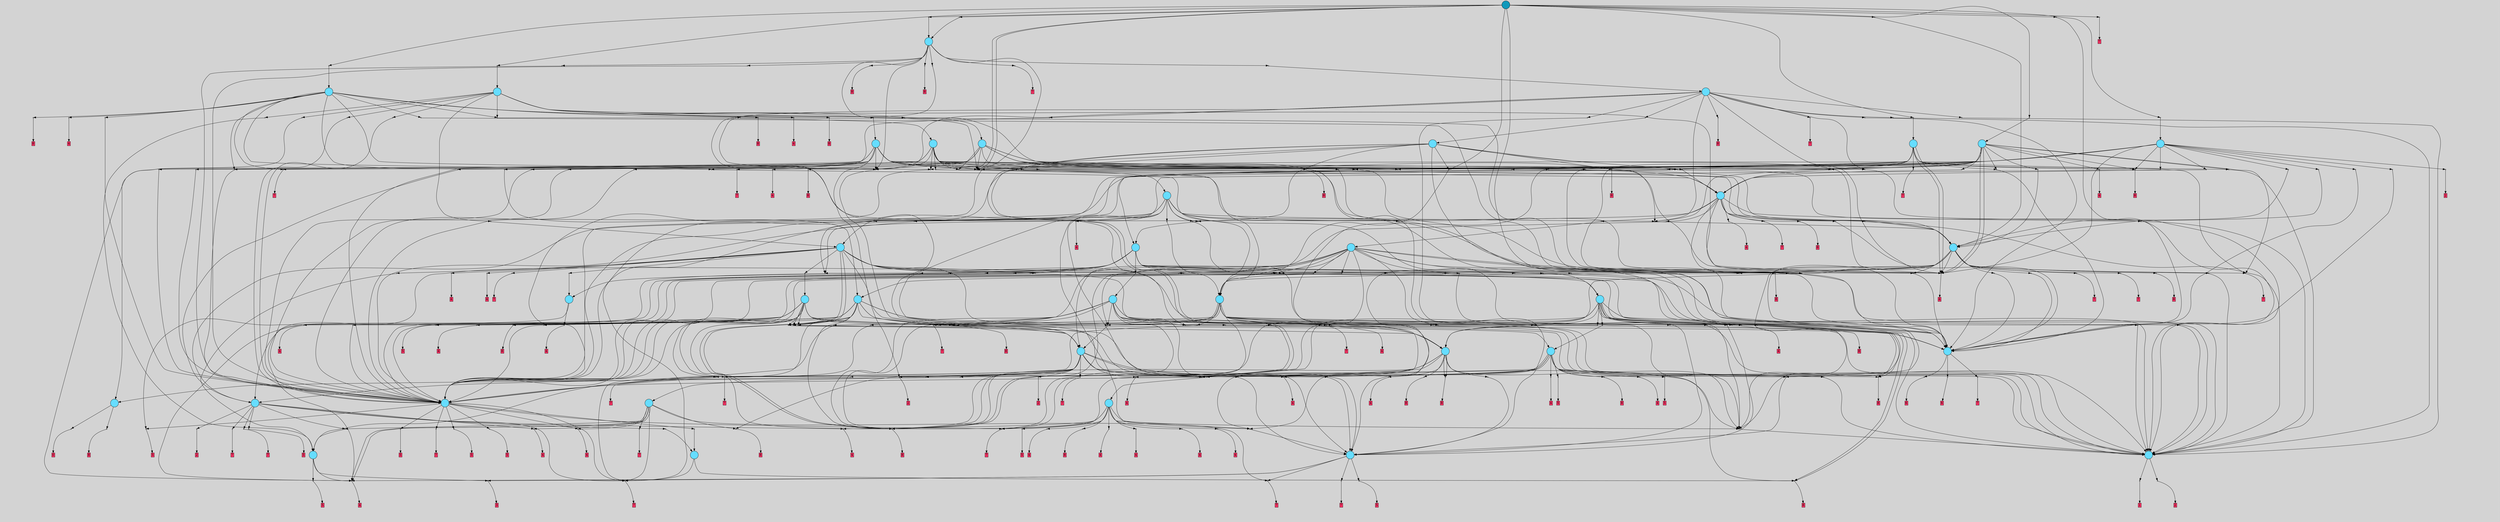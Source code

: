 // File exported with GEGELATI v1.3.1
// On the 2024-04-02 18:06:59
// With the File::TPGGraphDotExporter
digraph{
	graph[pad = "0.212, 0.055" bgcolor = lightgray]
	node[shape=circle style = filled label = ""]
		T1 [fillcolor="#66ddff"]
		T3 [fillcolor="#66ddff"]
		T4 [fillcolor="#66ddff"]
		T6 [fillcolor="#66ddff"]
		T7 [fillcolor="#66ddff"]
		T8 [fillcolor="#66ddff"]
		T39 [fillcolor="#66ddff"]
		T81 [fillcolor="#66ddff"]
		T124 [fillcolor="#66ddff"]
		T145 [fillcolor="#66ddff"]
		T223 [fillcolor="#66ddff"]
		T304 [fillcolor="#66ddff"]
		T315 [fillcolor="#66ddff"]
		T319 [fillcolor="#66ddff"]
		T451 [fillcolor="#66ddff"]
		T483 [fillcolor="#66ddff"]
		T554 [fillcolor="#66ddff"]
		T555 [fillcolor="#66ddff"]
		T600 [fillcolor="#66ddff"]
		T609 [fillcolor="#66ddff"]
		T659 [fillcolor="#66ddff"]
		T671 [fillcolor="#66ddff"]
		T779 [fillcolor="#66ddff"]
		T838 [fillcolor="#66ddff"]
		T923 [fillcolor="#66ddff"]
		T972 [fillcolor="#66ddff"]
		T979 [fillcolor="#66ddff"]
		T990 [fillcolor="#66ddff"]
		T1034 [fillcolor="#66ddff"]
		T1104 [fillcolor="#66ddff"]
		T1109 [fillcolor="#66ddff"]
		T1115 [fillcolor="#66ddff"]
		T1128 [fillcolor="#66ddff"]
		T1132 [fillcolor="#66ddff"]
		T1142 [fillcolor="#66ddff"]
		T1233 [fillcolor="#66ddff"]
		T1239 [fillcolor="#1199bb"]
		P36162 [fillcolor="#cccccc" shape=point] //
		I36162 [shape=box style=invis label="5|4&2|3#4|0&#92;n6|4&3|7#3|3&#92;n7|3&3|6#2|3&#92;n7|3&1|0#3|0&#92;n1|5&2|3#4|5&#92;n5|3&3|1#4|7&#92;n1|6&0|0#4|5&#92;n"]
		P36162 -> I36162[style=invis]
		A16213 [fillcolor="#ff3366" shape=box margin=0.03 width=0 height=0 label="1"]
		T1 -> P36162 -> A16213
		P36163 [fillcolor="#cccccc" shape=point] //
		I36163 [shape=box style=invis label="8|4&2|4#1|7&#92;n8|3&1|3#4|7&#92;n"]
		P36163 -> I36163[style=invis]
		A16214 [fillcolor="#ff3366" shape=box margin=0.03 width=0 height=0 label="2"]
		T1 -> P36163 -> A16214
		P36164 [fillcolor="#cccccc" shape=point] //
		I36164 [shape=box style=invis label="0|7&2|4#2|1&#92;n7|3&1|1#1|5&#92;n4|6&3|3#0|4&#92;n7|7&4|6#4|6&#92;n6|7&0|7#3|5&#92;n"]
		P36164 -> I36164[style=invis]
		A16215 [fillcolor="#ff3366" shape=box margin=0.03 width=0 height=0 label="3"]
		T3 -> P36164 -> A16215
		P36165 [fillcolor="#cccccc" shape=point] //
		I36165 [shape=box style=invis label="3|5&2|5#2|1&#92;n4|6&4|1#0|3&#92;n"]
		P36165 -> I36165[style=invis]
		A16216 [fillcolor="#ff3366" shape=box margin=0.03 width=0 height=0 label="4"]
		T3 -> P36165 -> A16216
		P36166 [fillcolor="#cccccc" shape=point] //
		I36166 [shape=box style=invis label="3|3&2|7#1|4&#92;n5|3&1|3#4|1&#92;n1|6&4|4#4|6&#92;n2|5&3|0#2|4&#92;n5|3&3|0#4|7&#92;n"]
		P36166 -> I36166[style=invis]
		A16217 [fillcolor="#ff3366" shape=box margin=0.03 width=0 height=0 label="4"]
		T4 -> P36166 -> A16217
		P36167 [fillcolor="#cccccc" shape=point] //
		I36167 [shape=box style=invis label="2|7&4|2#0|6&#92;n0|5&4|2#0|4&#92;n6|5&3|2#4|6&#92;n8|6&0|5#4|0&#92;n1|6&4|5#2|3&#92;n"]
		P36167 -> I36167[style=invis]
		A16218 [fillcolor="#ff3366" shape=box margin=0.03 width=0 height=0 label="5"]
		T4 -> P36167 -> A16218
		P36168 [fillcolor="#cccccc" shape=point] //
		I36168 [shape=box style=invis label="8|6&2|6#3|3&#92;n1|0&0|5#2|2&#92;n7|5&2|0#0|6&#92;n0|5&3|0#2|5&#92;n3|4&1|1#0|7&#92;n"]
		P36168 -> I36168[style=invis]
		A16219 [fillcolor="#ff3366" shape=box margin=0.03 width=0 height=0 label="6"]
		T6 -> P36168 -> A16219
		P36169 [fillcolor="#cccccc" shape=point] //
		I36169 [shape=box style=invis label="7|2&2|0#3|7&#92;n5|4&2|3#0|6&#92;n5|7&0|5#1|4&#92;n2|5&3|4#0|5&#92;n7|1&3|7#0|3&#92;n4|2&3|2#0|2&#92;n3|4&0|3#1|3&#92;n7|2&2|2#0|4&#92;n2|3&0|1#0|6&#92;n5|7&2|3#3|7&#92;n"]
		P36169 -> I36169[style=invis]
		A16220 [fillcolor="#ff3366" shape=box margin=0.03 width=0 height=0 label="7"]
		T6 -> P36169 -> A16220
		P36170 [fillcolor="#cccccc" shape=point] //
		I36170 [shape=box style=invis label="2|3&3|1#4|6&#92;n2|5&1|6#3|5&#92;n2|5&0|3#3|4&#92;n4|1&2|2#1|6&#92;n1|0&1|1#2|0&#92;n1|3&1|1#2|7&#92;n"]
		P36170 -> I36170[style=invis]
		A16221 [fillcolor="#ff3366" shape=box margin=0.03 width=0 height=0 label="7"]
		T7 -> P36170 -> A16221
		P36171 [fillcolor="#cccccc" shape=point] //
		I36171 [shape=box style=invis label="3|0&0|4#3|6&#92;n0|4&1|3#2|6&#92;n5|6&2|0#0|4&#92;n0|6&1|2#1|1&#92;n1|3&3|7#3|1&#92;n4|4&3|0#0|1&#92;n6|1&1|6#3|7&#92;n5|4&4|2#3|2&#92;n5|5&1|1#4|6&#92;n"]
		P36171 -> I36171[style=invis]
		A16222 [fillcolor="#ff3366" shape=box margin=0.03 width=0 height=0 label="8"]
		T7 -> P36171 -> A16222
		P36172 [fillcolor="#cccccc" shape=point] //
		I36172 [shape=box style=invis label="6|5&2|1#4|3&#92;n6|4&3|7#0|7&#92;n5|1&4|3#4|2&#92;n0|0&3|5#4|5&#92;n3|1&1|6#3|0&#92;n4|2&0|6#4|5&#92;n3|5&4|3#1|2&#92;n"]
		P36172 -> I36172[style=invis]
		A16223 [fillcolor="#ff3366" shape=box margin=0.03 width=0 height=0 label="8"]
		T8 -> P36172 -> A16223
		P36173 [fillcolor="#cccccc" shape=point] //
		I36173 [shape=box style=invis label="6|7&2|1#4|6&#92;n3|6&2|7#2|1&#92;n0|0&0|0#3|0&#92;n3|6&1|2#4|2&#92;n4|1&1|6#2|1&#92;n1|1&1|5#4|4&#92;n"]
		P36173 -> I36173[style=invis]
		A16224 [fillcolor="#ff3366" shape=box margin=0.03 width=0 height=0 label="0"]
		T8 -> P36173 -> A16224
		P36174 [fillcolor="#cccccc" shape=point] //
		I36174 [shape=box style=invis label="8|2&4|4#3|1&#92;n2|3&1|5#1|6&#92;n2|2&1|1#3|7&#92;n4|5&3|1#0|1&#92;n4|5&2|6#3|5&#92;n"]
		P36174 -> I36174[style=invis]
		A16225 [fillcolor="#ff3366" shape=box margin=0.03 width=0 height=0 label="5"]
		T3 -> P36174 -> A16225
		P36175 [fillcolor="#cccccc" shape=point] //
		I36175 [shape=box style=invis label="7|6&4|7#0|1&#92;n2|5&2|5#1|0&#92;n7|1&3|4#1|6&#92;n4|3&1|3#0|6&#92;n"]
		P36175 -> I36175[style=invis]
		A16226 [fillcolor="#ff3366" shape=box margin=0.03 width=0 height=0 label="6"]
		T6 -> P36175 -> A16226
		T39 -> P36164
		P36176 [fillcolor="#cccccc" shape=point] //
		I36176 [shape=box style=invis label="2|5&1|6#3|5&#92;n5|3&3|1#4|6&#92;n2|5&0|3#3|4&#92;n4|1&2|2#1|6&#92;n1|0&1|1#2|0&#92;n1|3&1|1#2|7&#92;n"]
		P36176 -> I36176[style=invis]
		A16227 [fillcolor="#ff3366" shape=box margin=0.03 width=0 height=0 label="7"]
		T39 -> P36176 -> A16227
		P36177 [fillcolor="#cccccc" shape=point] //
		I36177 [shape=box style=invis label="2|3&3|1#4|6&#92;n1|0&1|1#1|0&#92;n4|1&2|2#1|6&#92;n2|5&0|3#3|4&#92;n1|3&1|1#2|7&#92;n"]
		P36177 -> I36177[style=invis]
		A16228 [fillcolor="#ff3366" shape=box margin=0.03 width=0 height=0 label="7"]
		T39 -> P36177 -> A16228
		P36178 [fillcolor="#cccccc" shape=point] //
		I36178 [shape=box style=invis label="0|4&3|7#1|6&#92;n4|0&1|2#2|2&#92;n4|6&3|3#4|3&#92;n8|2&4|4#4|6&#92;n8|5&4|4#3|0&#92;n4|4&3|1#4|1&#92;n2|5&1|0#0|2&#92;n"]
		P36178 -> I36178[style=invis]
		A16229 [fillcolor="#ff3366" shape=box margin=0.03 width=0 height=0 label="5"]
		T39 -> P36178 -> A16229
		T39 -> P36165
		P36179 [fillcolor="#cccccc" shape=point] //
		I36179 [shape=box style=invis label="1|0&1|1#2|0&#92;n2|0&4|5#2|0&#92;n2|0&3|1#4|6&#92;n"]
		P36179 -> I36179[style=invis]
		A16230 [fillcolor="#ff3366" shape=box margin=0.03 width=0 height=0 label="7"]
		T81 -> P36179 -> A16230
		P36180 [fillcolor="#cccccc" shape=point] //
		I36180 [shape=box style=invis label="6|0&3|7#3|7&#92;n"]
		P36180 -> I36180[style=invis]
		A16231 [fillcolor="#ff3366" shape=box margin=0.03 width=0 height=0 label="5"]
		T81 -> P36180 -> A16231
		P36181 [fillcolor="#cccccc" shape=point] //
		I36181 [shape=box style=invis label="6|3&2|0#4|7&#92;n4|0&2|5#0|6&#92;n5|3&1|3#4|1&#92;n5|1&3|4#2|4&#92;n2|5&3|0#2|4&#92;n3|3&2|7#1|4&#92;n"]
		P36181 -> I36181[style=invis]
		A16232 [fillcolor="#ff3366" shape=box margin=0.03 width=0 height=0 label="4"]
		T81 -> P36181 -> A16232
		P36182 [fillcolor="#cccccc" shape=point] //
		I36182 [shape=box style=invis label="2|5&4|3#3|4&#92;n2|5&1|6#3|5&#92;n2|3&3|1#4|6&#92;n4|1&2|2#1|6&#92;n1|0&1|1#2|0&#92;n1|3&1|1#2|7&#92;n"]
		P36182 -> I36182[style=invis]
		A16233 [fillcolor="#ff3366" shape=box margin=0.03 width=0 height=0 label="7"]
		T81 -> P36182 -> A16233
		P36183 [fillcolor="#cccccc" shape=point] //
		I36183 [shape=box style=invis label="2|3&3|1#4|6&#92;n2|5&1|6#3|5&#92;n2|5&0|3#3|4&#92;n1|0&1|1#2|0&#92;n4|1&2|2#1|6&#92;n1|3&1|1#2|4&#92;n"]
		P36183 -> I36183[style=invis]
		T81 -> P36183 -> T7
		P36184 [fillcolor="#cccccc" shape=point] //
		I36184 [shape=box style=invis label="2|0&2|6#3|5&#92;n2|3&1|5#4|6&#92;n7|6&2|2#1|1&#92;n4|0&3|6#4|0&#92;n0|1&0|1#3|3&#92;n5|0&2|3#4|3&#92;n4|0&0|6#3|5&#92;n"]
		P36184 -> I36184[style=invis]
		A16234 [fillcolor="#ff3366" shape=box margin=0.03 width=0 height=0 label="5"]
		T81 -> P36184 -> A16234
		P36185 [fillcolor="#cccccc" shape=point] //
		I36185 [shape=box style=invis label="5|1&1|4#2|4&#92;n8|0&3|2#1|5&#92;n5|2&2|2#4|6&#92;n4|5&2|6#3|2&#92;n8|4&1|0#0|1&#92;n"]
		P36185 -> I36185[style=invis]
		A16235 [fillcolor="#ff3366" shape=box margin=0.03 width=0 height=0 label="5"]
		T81 -> P36185 -> A16235
		T81 -> P36167
		T81 -> P36170
		T124 -> P36176
		P36186 [fillcolor="#cccccc" shape=point] //
		I36186 [shape=box style=invis label="1|4&3|6#1|0&#92;n5|3&3|0#4|7&#92;n4|7&2|3#2|2&#92;n1|6&4|4#4|1&#92;n2|0&3|0#2|4&#92;n0|6&4|1#0|6&#92;n"]
		P36186 -> I36186[style=invis]
		A16236 [fillcolor="#ff3366" shape=box margin=0.03 width=0 height=0 label="4"]
		T124 -> P36186 -> A16236
		P36187 [fillcolor="#cccccc" shape=point] //
		I36187 [shape=box style=invis label="5|5&3|3#4|6&#92;n8|0&3|1#4|6&#92;n2|2&4|5#3|1&#92;n5|7&2|3#3|7&#92;n7|1&4|7#1|6&#92;n3|4&0|3#1|3&#92;n0|6&4|2#2|1&#92;n7|2&2|0#3|7&#92;n0|2&3|5#3|2&#92;n"]
		P36187 -> I36187[style=invis]
		A16237 [fillcolor="#ff3366" shape=box margin=0.03 width=0 height=0 label="7"]
		T124 -> P36187 -> A16237
		T124 -> P36170
		P36188 [fillcolor="#cccccc" shape=point] //
		I36188 [shape=box style=invis label="8|0&3|2#0|5&#92;n0|5&1|3#3|3&#92;n4|1&1|6#2|5&#92;n3|5&4|3#1|1&#92;n"]
		P36188 -> I36188[style=invis]
		T124 -> P36188 -> T3
		T124 -> P36181
		T124 -> P36165
		T124 -> P36165
		P36189 [fillcolor="#cccccc" shape=point] //
		I36189 [shape=box style=invis label="3|0&0|4#3|6&#92;n0|4&1|3#2|6&#92;n5|6&2|0#0|4&#92;n0|6&1|2#1|1&#92;n1|3&3|7#3|1&#92;n4|4&3|0#0|1&#92;n5|5&1|1#4|6&#92;n5|4&4|2#3|3&#92;n6|1&1|6#3|7&#92;n"]
		P36189 -> I36189[style=invis]
		A16238 [fillcolor="#ff3366" shape=box margin=0.03 width=0 height=0 label="8"]
		T124 -> P36189 -> A16238
		P36190 [fillcolor="#cccccc" shape=point] //
		I36190 [shape=box style=invis label="5|0&0|2#4|0&#92;n"]
		P36190 -> I36190[style=invis]
		A16239 [fillcolor="#ff3366" shape=box margin=0.03 width=0 height=0 label="2"]
		T145 -> P36190 -> A16239
		P36191 [fillcolor="#cccccc" shape=point] //
		I36191 [shape=box style=invis label="1|5&1|7#4|3&#92;n5|5&3|3#4|6&#92;n8|0&3|1#4|6&#92;n2|2&4|5#3|5&#92;n5|7&2|3#3|7&#92;n0|2&3|5#3|2&#92;n3|4&0|3#1|3&#92;n0|6&4|2#2|1&#92;n7|2&2|0#3|7&#92;n7|1&4|7#1|6&#92;n"]
		P36191 -> I36191[style=invis]
		A16240 [fillcolor="#ff3366" shape=box margin=0.03 width=0 height=0 label="7"]
		T145 -> P36191 -> A16240
		T145 -> P36170
		P36192 [fillcolor="#cccccc" shape=point] //
		I36192 [shape=box style=invis label="2|5&1|6#3|5&#92;n1|3&1|5#2|7&#92;n4|1&2|2#1|6&#92;n2|5&0|3#3|4&#92;n1|0&1|1#2|2&#92;n"]
		P36192 -> I36192[style=invis]
		T145 -> P36192 -> T7
		P36193 [fillcolor="#cccccc" shape=point] //
		I36193 [shape=box style=invis label="2|3&3|1#4|6&#92;n1|3&1|1#2|7&#92;n2|5&0|3#3|4&#92;n1|0&1|1#2|0&#92;n2|5&0|6#3|5&#92;n"]
		P36193 -> I36193[style=invis]
		A16241 [fillcolor="#ff3366" shape=box margin=0.03 width=0 height=0 label="7"]
		T145 -> P36193 -> A16241
		T145 -> P36186
		T145 -> P36188
		P36194 [fillcolor="#cccccc" shape=point] //
		I36194 [shape=box style=invis label="6|0&4|7#0|5&#92;n"]
		P36194 -> I36194[style=invis]
		A16242 [fillcolor="#ff3366" shape=box margin=0.03 width=0 height=0 label="5"]
		T145 -> P36194 -> A16242
		P36195 [fillcolor="#cccccc" shape=point] //
		I36195 [shape=box style=invis label="3|3&2|7#1|4&#92;n1|0&2|5#0|6&#92;n5|3&1|3#4|1&#92;n5|1&3|4#2|4&#92;n2|5&3|0#2|4&#92;n6|3&2|0#4|7&#92;n"]
		P36195 -> I36195[style=invis]
		A16243 [fillcolor="#ff3366" shape=box margin=0.03 width=0 height=0 label="4"]
		T145 -> P36195 -> A16243
		P36196 [fillcolor="#cccccc" shape=point] //
		I36196 [shape=box style=invis label="1|1&1|5#3|4&#92;n5|7&3|7#3|4&#92;n1|6&1|2#4|2&#92;n4|1&1|6#2|1&#92;n4|0&2|2#2|2&#92;n0|0&0|0#3|0&#92;n8|3&1|0#4|1&#92;n"]
		P36196 -> I36196[style=invis]
		T223 -> P36196 -> T39
		P36197 [fillcolor="#cccccc" shape=point] //
		I36197 [shape=box style=invis label="6|4&4|7#4|5&#92;n5|5&2|7#3|5&#92;n2|2&4|1#3|6&#92;n5|5&1|5#1|6&#92;n7|3&0|0#0|1&#92;n7|0&1|2#1|1&#92;n8|6&1|3#1|7&#92;n6|7&3|2#4|4&#92;n"]
		P36197 -> I36197[style=invis]
		T223 -> P36197 -> T145
		P36198 [fillcolor="#cccccc" shape=point] //
		I36198 [shape=box style=invis label="4|0&3|5#1|3&#92;n8|4&4|4#1|7&#92;n"]
		P36198 -> I36198[style=invis]
		A16244 [fillcolor="#ff3366" shape=box margin=0.03 width=0 height=0 label="2"]
		T223 -> P36198 -> A16244
		P36199 [fillcolor="#cccccc" shape=point] //
		I36199 [shape=box style=invis label="1|6&3|6#1|0&#92;n6|1&3|6#4|6&#92;n5|3&3|0#4|7&#92;n2|0&3|0#2|4&#92;n1|6&4|4#4|1&#92;n4|7&2|3#2|2&#92;n"]
		P36199 -> I36199[style=invis]
		A16245 [fillcolor="#ff3366" shape=box margin=0.03 width=0 height=0 label="4"]
		T223 -> P36199 -> A16245
		P36200 [fillcolor="#cccccc" shape=point] //
		I36200 [shape=box style=invis label="5|1&1|4#2|4&#92;n8|0&3|2#1|5&#92;n8|3&0|7#4|5&#92;n4|5&2|6#3|2&#92;n5|2&2|2#4|6&#92;n"]
		P36200 -> I36200[style=invis]
		T223 -> P36200 -> T1
		P36201 [fillcolor="#cccccc" shape=point] //
		I36201 [shape=box style=invis label="2|0&4|5#2|0&#92;n1|0&1|1#2|0&#92;n3|0&0|5#1|6&#92;n2|0&3|1#4|6&#92;n"]
		P36201 -> I36201[style=invis]
		A16246 [fillcolor="#ff3366" shape=box margin=0.03 width=0 height=0 label="7"]
		T223 -> P36201 -> A16246
		P36202 [fillcolor="#cccccc" shape=point] //
		I36202 [shape=box style=invis label="0|0&1|2#3|2&#92;n3|2&1|5#2|1&#92;n"]
		P36202 -> I36202[style=invis]
		A16247 [fillcolor="#ff3366" shape=box margin=0.03 width=0 height=0 label="4"]
		T223 -> P36202 -> A16247
		P36203 [fillcolor="#cccccc" shape=point] //
		I36203 [shape=box style=invis label="5|7&3|1#2|5&#92;n3|3&4|6#4|3&#92;n7|6&2|6#0|3&#92;n7|0&1|3#3|0&#92;n5|3&1|7#3|6&#92;n3|4&1|2#4|6&#92;n5|7&0|7#0|5&#92;n"]
		P36203 -> I36203[style=invis]
		A16248 [fillcolor="#ff3366" shape=box margin=0.03 width=0 height=0 label="7"]
		T223 -> P36203 -> A16248
		P36204 [fillcolor="#cccccc" shape=point] //
		I36204 [shape=box style=invis label="0|0&0|0#3|0&#92;n5|7&3|7#3|4&#92;n6|1&3|5#4|4&#92;n4|1&1|6#2|1&#92;n"]
		P36204 -> I36204[style=invis]
		T223 -> P36204 -> T39
		P36205 [fillcolor="#cccccc" shape=point] //
		I36205 [shape=box style=invis label="7|0&2|7#3|4&#92;n2|2&0|4#2|7&#92;n"]
		P36205 -> I36205[style=invis]
		A16249 [fillcolor="#ff3366" shape=box margin=0.03 width=0 height=0 label="7"]
		T223 -> P36205 -> A16249
		P36206 [fillcolor="#cccccc" shape=point] //
		I36206 [shape=box style=invis label="5|3&1|1#4|6&#92;n4|4&4|1#3|5&#92;n3|4&0|4#3|6&#92;n0|2&1|3#2|6&#92;n3|0&2|5#2|7&#92;n1|3&3|7#0|7&#92;n3|2&0|3#4|6&#92;n2|2&4|5#3|2&#92;n5|4&4|2#3|3&#92;n"]
		P36206 -> I36206[style=invis]
		T223 -> P36206 -> T124
		T223 -> P36170
		P36207 [fillcolor="#cccccc" shape=point] //
		I36207 [shape=box style=invis label="0|0&3|2#2|7&#92;n0|1&1|5#0|0&#92;n6|5&2|0#2|2&#92;n1|4&0|5#1|0&#92;n"]
		P36207 -> I36207[style=invis]
		T223 -> P36207 -> T8
		T223 -> P36189
		P36208 [fillcolor="#cccccc" shape=point] //
		I36208 [shape=box style=invis label="7|0&0|0#0|1&#92;n6|3&0|6#4|0&#92;n"]
		P36208 -> I36208[style=invis]
		A16250 [fillcolor="#ff3366" shape=box margin=0.03 width=0 height=0 label="2"]
		T223 -> P36208 -> A16250
		P36209 [fillcolor="#cccccc" shape=point] //
		I36209 [shape=box style=invis label="1|1&1|5#4|4&#92;n1|6&1|2#4|2&#92;n4|1&1|6#2|1&#92;n4|0&2|2#2|2&#92;n0|0&0|0#3|0&#92;n5|7&3|7#3|4&#92;n"]
		P36209 -> I36209[style=invis]
		T304 -> P36209 -> T39
		P36210 [fillcolor="#cccccc" shape=point] //
		I36210 [shape=box style=invis label="1|6&3|6#1|0&#92;n1|6&4|4#4|1&#92;n2|0&3|0#2|4&#92;n5|3&2|0#4|7&#92;n4|7&2|3#2|2&#92;n"]
		P36210 -> I36210[style=invis]
		A16251 [fillcolor="#ff3366" shape=box margin=0.03 width=0 height=0 label="4"]
		T304 -> P36210 -> A16251
		T304 -> P36195
		P36211 [fillcolor="#cccccc" shape=point] //
		I36211 [shape=box style=invis label="2|2&0|5#4|0&#92;n0|0&2|6#1|6&#92;n"]
		P36211 -> I36211[style=invis]
		A16252 [fillcolor="#ff3366" shape=box margin=0.03 width=0 height=0 label="5"]
		T304 -> P36211 -> A16252
		P36212 [fillcolor="#cccccc" shape=point] //
		I36212 [shape=box style=invis label="4|7&2|3#2|2&#92;n8|5&2|4#4|6&#92;n4|5&0|4#2|6&#92;n0|0&3|6#2|4&#92;n"]
		P36212 -> I36212[style=invis]
		A16253 [fillcolor="#ff3366" shape=box margin=0.03 width=0 height=0 label="4"]
		T304 -> P36212 -> A16253
		T304 -> P36200
		P36213 [fillcolor="#cccccc" shape=point] //
		I36213 [shape=box style=invis label="3|0&0|4#3|6&#92;n0|4&1|3#2|6&#92;n5|6&2|0#0|4&#92;n4|4&3|0#0|1&#92;n0|6&1|2#1|1&#92;n1|3&3|7#3|1&#92;n8|0&3|4#0|6&#92;n6|1&1|6#3|3&#92;n5|4&4|2#3|2&#92;n5|5&1|1#4|6&#92;n"]
		P36213 -> I36213[style=invis]
		A16254 [fillcolor="#ff3366" shape=box margin=0.03 width=0 height=0 label="8"]
		T304 -> P36213 -> A16254
		P36214 [fillcolor="#cccccc" shape=point] //
		I36214 [shape=box style=invis label="6|1&1|6#3|7&#92;n3|1&4|1#4|5&#92;n5|6&0|0#0|4&#92;n0|3&1|3#2|6&#92;n1|3&3|7#3|1&#92;n0|6&1|2#4|1&#92;n6|6&4|2#3|2&#92;n4|1&3|0#0|1&#92;n5|5&1|1#4|6&#92;n3|0&4|4#3|4&#92;n"]
		P36214 -> I36214[style=invis]
		A16255 [fillcolor="#ff3366" shape=box margin=0.03 width=0 height=0 label="8"]
		T304 -> P36214 -> A16255
		P36215 [fillcolor="#cccccc" shape=point] //
		I36215 [shape=box style=invis label="3|2&4|7#2|7&#92;n1|3&1|3#4|1&#92;n2|0&3|0#2|7&#92;n1|6&4|4#4|6&#92;n5|3&3|0#4|7&#92;n5|7&4|3#1|1&#92;n"]
		P36215 -> I36215[style=invis]
		A16256 [fillcolor="#ff3366" shape=box margin=0.03 width=0 height=0 label="4"]
		T304 -> P36215 -> A16256
		P36216 [fillcolor="#cccccc" shape=point] //
		I36216 [shape=box style=invis label="3|2&1|5#2|1&#92;n6|0&1|2#3|2&#92;n4|3&2|6#0|7&#92;n"]
		P36216 -> I36216[style=invis]
		A16257 [fillcolor="#ff3366" shape=box margin=0.03 width=0 height=0 label="4"]
		T304 -> P36216 -> A16257
		P36217 [fillcolor="#cccccc" shape=point] //
		I36217 [shape=box style=invis label="2|7&3|5#2|4&#92;n1|3&4|1#0|3&#92;n8|6&0|5#1|2&#92;n8|5&3|2#2|5&#92;n5|0&1|4#0|5&#92;n0|5&1|2#3|7&#92;n"]
		P36217 -> I36217[style=invis]
		A16258 [fillcolor="#ff3366" shape=box margin=0.03 width=0 height=0 label="4"]
		T304 -> P36217 -> A16258
		P36218 [fillcolor="#cccccc" shape=point] //
		I36218 [shape=box style=invis label="4|1&1|6#2|1&#92;n0|0&0|0#3|0&#92;n1|0&1|5#4|4&#92;n4|0&2|2#1|2&#92;n"]
		P36218 -> I36218[style=invis]
		T315 -> P36218 -> T39
		P36219 [fillcolor="#cccccc" shape=point] //
		I36219 [shape=box style=invis label="2|4&1|3#2|6&#92;n3|1&4|1#4|5&#92;n6|1&1|6#3|7&#92;n1|3&3|7#3|1&#92;n6|6&4|2#3|2&#92;n3|0&0|4#3|4&#92;n4|1&3|0#0|1&#92;n5|5&1|1#4|6&#92;n0|6&1|2#4|1&#92;n"]
		P36219 -> I36219[style=invis]
		A16259 [fillcolor="#ff3366" shape=box margin=0.03 width=0 height=0 label="8"]
		T315 -> P36219 -> A16259
		P36220 [fillcolor="#cccccc" shape=point] //
		I36220 [shape=box style=invis label="5|1&1|4#2|0&#92;n8|0&3|2#1|5&#92;n5|2&2|2#4|6&#92;n4|5&2|6#3|2&#92;n8|3&0|7#4|5&#92;n"]
		P36220 -> I36220[style=invis]
		T315 -> P36220 -> T1
		P36221 [fillcolor="#cccccc" shape=point] //
		I36221 [shape=box style=invis label="1|0&2|5#0|6&#92;n5|3&1|3#4|1&#92;n8|1&1|7#0|6&#92;n6|3&2|3#4|7&#92;n2|5&3|0#2|4&#92;n5|1&3|4#2|4&#92;n"]
		P36221 -> I36221[style=invis]
		A16260 [fillcolor="#ff3366" shape=box margin=0.03 width=0 height=0 label="4"]
		T315 -> P36221 -> A16260
		P36222 [fillcolor="#cccccc" shape=point] //
		I36222 [shape=box style=invis label="1|6&4|5#2|3&#92;n8|0&0|5#4|0&#92;n6|5&3|2#4|6&#92;n0|4&4|2#0|4&#92;n"]
		P36222 -> I36222[style=invis]
		A16261 [fillcolor="#ff3366" shape=box margin=0.03 width=0 height=0 label="5"]
		T315 -> P36222 -> A16261
		P36223 [fillcolor="#cccccc" shape=point] //
		I36223 [shape=box style=invis label="6|1&1|6#3|7&#92;n3|1&4|1#4|5&#92;n5|6&0|0#0|4&#92;n0|4&1|3#2|6&#92;n1|3&3|7#3|1&#92;n6|6&4|2#3|2&#92;n3|0&0|4#3|4&#92;n4|1&3|0#0|1&#92;n5|5&1|1#4|6&#92;n0|6&1|2#4|1&#92;n"]
		P36223 -> I36223[style=invis]
		A16262 [fillcolor="#ff3366" shape=box margin=0.03 width=0 height=0 label="8"]
		T315 -> P36223 -> A16262
		P36224 [fillcolor="#cccccc" shape=point] //
		I36224 [shape=box style=invis label="6|7&1|2#1|6&#92;n1|6&4|4#4|1&#92;n5|3&3|0#4|7&#92;n1|4&3|6#3|0&#92;n2|0&3|0#2|4&#92;n0|6&4|1#0|6&#92;n"]
		P36224 -> I36224[style=invis]
		A16263 [fillcolor="#ff3366" shape=box margin=0.03 width=0 height=0 label="4"]
		T315 -> P36224 -> A16263
		T315 -> P36209
		T315 -> P36213
		T315 -> P36207
		P36225 [fillcolor="#cccccc" shape=point] //
		I36225 [shape=box style=invis label="1|0&0|0#4|5&#92;n7|3&3|6#2|3&#92;n2|1&2|3#4|0&#92;n7|3&1|0#3|0&#92;n5|2&4|1#4|0&#92;n1|5&2|3#4|5&#92;n5|3&3|1#4|7&#92;n7|4&3|7#3|7&#92;n"]
		P36225 -> I36225[style=invis]
		T315 -> P36225 -> T81
		T315 -> P36171
		T315 -> P36199
		P36226 [fillcolor="#cccccc" shape=point] //
		I36226 [shape=box style=invis label="0|0&2|6#1|6&#92;n2|6&0|5#4|0&#92;n7|3&4|5#4|5&#92;n"]
		P36226 -> I36226[style=invis]
		A16264 [fillcolor="#ff3366" shape=box margin=0.03 width=0 height=0 label="5"]
		T315 -> P36226 -> A16264
		T315 -> P36213
		P36227 [fillcolor="#cccccc" shape=point] //
		I36227 [shape=box style=invis label="1|1&1|5#2|4&#92;n5|7&3|7#3|4&#92;n1|6&1|2#4|2&#92;n8|3&1|0#4|1&#92;n4|0&2|2#2|2&#92;n0|0&0|0#3|0&#92;n4|1&1|6#2|1&#92;n2|3&1|0#1|1&#92;n"]
		P36227 -> I36227[style=invis]
		T319 -> P36227 -> T39
		T319 -> P36200
		T319 -> P36202
		T319 -> P36179
		P36228 [fillcolor="#cccccc" shape=point] //
		I36228 [shape=box style=invis label="5|1&1|4#2|0&#92;n6|5&0|7#0|1&#92;n7|0&2|0#1|4&#92;n5|2&0|2#4|6&#92;n2|3&0|6#4|7&#92;n"]
		P36228 -> I36228[style=invis]
		T319 -> P36228 -> T304
		P36229 [fillcolor="#cccccc" shape=point] //
		I36229 [shape=box style=invis label="6|1&1|6#3|7&#92;n5|6&0|0#0|4&#92;n8|4&1|3#2|6&#92;n1|3&3|7#3|1&#92;n6|6&4|2#3|2&#92;n0|6&1|2#4|1&#92;n4|1&3|0#0|1&#92;n3|0&0|4#3|4&#92;n5|5&1|1#4|6&#92;n"]
		P36229 -> I36229[style=invis]
		A16265 [fillcolor="#ff3366" shape=box margin=0.03 width=0 height=0 label="8"]
		T319 -> P36229 -> A16265
		P36230 [fillcolor="#cccccc" shape=point] //
		I36230 [shape=box style=invis label="0|0&2|2#3|1&#92;n"]
		P36230 -> I36230[style=invis]
		A16266 [fillcolor="#ff3366" shape=box margin=0.03 width=0 height=0 label="4"]
		T319 -> P36230 -> A16266
		P36231 [fillcolor="#cccccc" shape=point] //
		I36231 [shape=box style=invis label="5|7&2|0#4|1&#92;n1|3&3|6#3|1&#92;n0|4&1|2#1|1&#92;n5|4&2|6#1|0&#92;n3|0&0|4#3|6&#92;n0|4&1|6#2|6&#92;n1|4&0|2#0|2&#92;n8|5&1|1#4|6&#92;n5|6&2|0#0|4&#92;n8|3&3|1#4|1&#92;n"]
		P36231 -> I36231[style=invis]
		A16267 [fillcolor="#ff3366" shape=box margin=0.03 width=0 height=0 label="8"]
		T319 -> P36231 -> A16267
		T319 -> P36213
		T319 -> P36229
		P36232 [fillcolor="#cccccc" shape=point] //
		I36232 [shape=box style=invis label="4|0&1|1#0|0&#92;n2|5&4|4#0|5&#92;n2|6&0|7#4|6&#92;n3|2&1|2#4|0&#92;n8|6&4|6#0|0&#92;n1|5&3|0#4|5&#92;n0|3&4|0#1|1&#92;n7|3&3|6#2|5&#92;n"]
		P36232 -> I36232[style=invis]
		T451 -> P36232 -> T39
		P36233 [fillcolor="#cccccc" shape=point] //
		I36233 [shape=box style=invis label="8|1&2|0#3|4&#92;n0|1&1|5#0|4&#92;n0|0&3|2#2|7&#92;n1|4&0|5#4|0&#92;n"]
		P36233 -> I36233[style=invis]
		A16268 [fillcolor="#ff3366" shape=box margin=0.03 width=0 height=0 label="5"]
		T451 -> P36233 -> A16268
		P36234 [fillcolor="#cccccc" shape=point] //
		I36234 [shape=box style=invis label="7|0&2|1#0|1&#92;n0|5&2|5#3|6&#92;n4|7&1|5#3|3&#92;n7|6&3|3#3|4&#92;n1|0&2|2#2|0&#92;n6|2&2|4#4|7&#92;n"]
		P36234 -> I36234[style=invis]
		A16269 [fillcolor="#ff3366" shape=box margin=0.03 width=0 height=0 label="4"]
		T451 -> P36234 -> A16269
		P36235 [fillcolor="#cccccc" shape=point] //
		I36235 [shape=box style=invis label="3|1&4|1#4|5&#92;n6|1&1|6#3|7&#92;n5|6&0|0#0|6&#92;n8|4&1|3#2|6&#92;n1|3&3|7#3|1&#92;n6|6&4|2#3|2&#92;n3|0&0|4#3|4&#92;n4|1&3|0#0|1&#92;n0|6&1|2#4|1&#92;n5|5&1|1#4|6&#92;n"]
		P36235 -> I36235[style=invis]
		A16270 [fillcolor="#ff3366" shape=box margin=0.03 width=0 height=0 label="8"]
		T451 -> P36235 -> A16270
		T451 -> P36201
		P36236 [fillcolor="#cccccc" shape=point] //
		I36236 [shape=box style=invis label="1|0&0|1#2|0&#92;n7|7&3|4#3|4&#92;n2|0&1|1#4|6&#92;n"]
		P36236 -> I36236[style=invis]
		T451 -> P36236 -> T223
		T451 -> P36225
		P36237 [fillcolor="#cccccc" shape=point] //
		I36237 [shape=box style=invis label="4|0&2|1#2|3&#92;n8|4&1|5#2|2&#92;n7|4&1|3#0|6&#92;n4|1&3|3#4|0&#92;n2|2&4|4#4|0&#92;n1|2&2|0#2|5&#92;n4|4&3|3#3|6&#92;n0|2&2|1#4|5&#92;n"]
		P36237 -> I36237[style=invis]
		T451 -> P36237 -> T81
		P36238 [fillcolor="#cccccc" shape=point] //
		I36238 [shape=box style=invis label="8|3&4|7#0|5&#92;n2|0&2|1#4|6&#92;n1|0&4|1#4|0&#92;n8|7&4|4#1|2&#92;n"]
		P36238 -> I36238[style=invis]
		T451 -> P36238 -> T319
		P36239 [fillcolor="#cccccc" shape=point] //
		I36239 [shape=box style=invis label="0|0&1|7#3|2&#92;n"]
		P36239 -> I36239[style=invis]
		T451 -> P36239 -> T1
		T451 -> P36165
		P36240 [fillcolor="#cccccc" shape=point] //
		I36240 [shape=box style=invis label="1|0&1|1#2|0&#92;n4|3&0|3#0|7&#92;n2|0&1|1#4|6&#92;n"]
		P36240 -> I36240[style=invis]
		T451 -> P36240 -> T223
		T451 -> P36213
		P36241 [fillcolor="#cccccc" shape=point] //
		I36241 [shape=box style=invis label="0|2&0|1#2|7&#92;n0|5&3|5#3|6&#92;n6|1&4|2#3|7&#92;n2|0&0|5#3|4&#92;n4|2&3|4#2|1&#92;n4|1&2|1#3|3&#92;n"]
		P36241 -> I36241[style=invis]
		T451 -> P36241 -> T315
		P36242 [fillcolor="#cccccc" shape=point] //
		I36242 [shape=box style=invis label="1|0&1|5#4|4&#92;n4|0&2|2#2|1&#92;n8|2&1|5#0|0&#92;n6|0&2|2#2|7&#92;n"]
		P36242 -> I36242[style=invis]
		T451 -> P36242 -> T39
		T483 -> P36232
		T483 -> P36233
		T483 -> P36234
		T483 -> P36235
		T483 -> P36201
		T483 -> P36236
		P36243 [fillcolor="#cccccc" shape=point] //
		I36243 [shape=box style=invis label="5|2&4|1#4|0&#92;n7|3&0|6#2|3&#92;n2|1&2|3#4|0&#92;n7|3&1|0#3|0&#92;n1|0&0|0#4|5&#92;n5|3&3|1#4|7&#92;n8|4&1|2#2|6&#92;n7|4&3|7#3|7&#92;n"]
		P36243 -> I36243[style=invis]
		T483 -> P36243 -> T81
		T483 -> P36237
		T483 -> P36238
		T483 -> P36240
		T483 -> P36213
		T483 -> P36241
		T483 -> P36242
		P36244 [fillcolor="#cccccc" shape=point] //
		I36244 [shape=box style=invis label="3|3&2|7#1|4&#92;n1|0&3|5#0|6&#92;n5|1&3|4#2|4&#92;n5|3&1|3#4|1&#92;n2|5&3|0#2|4&#92;n"]
		P36244 -> I36244[style=invis]
		A16271 [fillcolor="#ff3366" shape=box margin=0.03 width=0 height=0 label="4"]
		T483 -> P36244 -> A16271
		T483 -> P36203
		P36245 [fillcolor="#cccccc" shape=point] //
		I36245 [shape=box style=invis label="1|1&4|6#4|3&#92;n5|7&3|1#2|5&#92;n3|3&4|6#2|3&#92;n7|6&2|6#0|3&#92;n3|4&1|2#4|6&#92;n5|3&1|7#3|6&#92;n7|0&1|3#3|0&#92;n5|7&0|7#0|5&#92;n"]
		P36245 -> I36245[style=invis]
		A16272 [fillcolor="#ff3366" shape=box margin=0.03 width=0 height=0 label="7"]
		T554 -> P36245 -> A16272
		T554 -> P36240
		P36246 [fillcolor="#cccccc" shape=point] //
		I36246 [shape=box style=invis label="6|1&4|6#3|2&#92;n1|1&2|6#2|7&#92;n7|0&4|6#2|5&#92;n6|7&0|1#0|7&#92;n5|0&0|0#4|2&#92;n"]
		P36246 -> I36246[style=invis]
		A16273 [fillcolor="#ff3366" shape=box margin=0.03 width=0 height=0 label="8"]
		T554 -> P36246 -> A16273
		P36247 [fillcolor="#cccccc" shape=point] //
		I36247 [shape=box style=invis label="0|2&2|1#4|5&#92;n8|4&1|1#2|2&#92;n6|5&2|0#4|0&#92;n7|4&1|3#2|6&#92;n4|1&3|3#2|0&#92;n4|4&3|3#3|6&#92;n4|0&2|1#2|3&#92;n1|2&2|0#2|5&#92;n"]
		P36247 -> I36247[style=invis]
		T554 -> P36247 -> T81
		T554 -> P36238
		P36248 [fillcolor="#cccccc" shape=point] //
		I36248 [shape=box style=invis label="1|6&3|2#2|6&#92;n7|0&2|0#0|2&#92;n5|1&3|4#4|7&#92;n8|6&0|7#1|7&#92;n6|0&3|6#1|6&#92;n8|2&4|6#0|1&#92;n3|3&1|1#3|7&#92;n"]
		P36248 -> I36248[style=invis]
		T554 -> P36248 -> T6
		P36249 [fillcolor="#cccccc" shape=point] //
		I36249 [shape=box style=invis label="8|4&2|7#2|1&#92;n1|7&4|7#2|4&#92;n3|7&2|5#4|7&#92;n8|1&0|0#1|4&#92;n5|4&0|7#0|0&#92;n8|2&4|0#2|1&#92;n7|0&0|6#1|7&#92;n1|2&4|0#0|1&#92;n"]
		P36249 -> I36249[style=invis]
		T554 -> P36249 -> T1
		T554 -> P36213
		T554 -> P36179
		P36250 [fillcolor="#cccccc" shape=point] //
		I36250 [shape=box style=invis label="8|3&1|6#0|7&#92;n3|0&4|0#3|2&#92;n"]
		P36250 -> I36250[style=invis]
		T554 -> P36250 -> T6
		P36251 [fillcolor="#cccccc" shape=point] //
		I36251 [shape=box style=invis label="8|3&0|7#4|5&#92;n8|0&3|2#1|5&#92;n5|1&1|4#2|4&#92;n4|5&2|6#2|2&#92;n"]
		P36251 -> I36251[style=invis]
		T554 -> P36251 -> T1
		T554 -> P36240
		P36252 [fillcolor="#cccccc" shape=point] //
		I36252 [shape=box style=invis label="6|3&2|4#4|7&#92;n0|4&2|5#3|6&#92;n4|7&3|7#1|4&#92;n4|0&2|1#1|6&#92;n1|6&3|3#3|4&#92;n2|5&4|0#2|4&#92;n7|0&2|1#1|1&#92;n5|4&0|3#2|0&#92;n"]
		P36252 -> I36252[style=invis]
		A16274 [fillcolor="#ff3366" shape=box margin=0.03 width=0 height=0 label="4"]
		T554 -> P36252 -> A16274
		T554 -> P36200
		P36253 [fillcolor="#cccccc" shape=point] //
		I36253 [shape=box style=invis label="5|1&1|4#4|0&#92;n7|5&4|5#2|4&#92;n7|1&4|5#4|3&#92;n8|3&2|0#2|1&#92;n5|0&0|4#3|7&#92;n7|2&3|4#3|4&#92;n"]
		P36253 -> I36253[style=invis]
		T555 -> P36253 -> T1
		P36254 [fillcolor="#cccccc" shape=point] //
		I36254 [shape=box style=invis label="0|2&0|1#2|7&#92;n4|2&3|4#2|1&#92;n6|1&4|2#3|7&#92;n2|0&3|5#3|4&#92;n0|5&3|5#3|6&#92;n4|1&2|1#3|3&#92;n"]
		P36254 -> I36254[style=invis]
		T555 -> P36254 -> T315
		T555 -> P36213
		P36255 [fillcolor="#cccccc" shape=point] //
		I36255 [shape=box style=invis label="3|0&4|1#4|3&#92;n4|4&0|4#1|3&#92;n"]
		P36255 -> I36255[style=invis]
		A16275 [fillcolor="#ff3366" shape=box margin=0.03 width=0 height=0 label="4"]
		T555 -> P36255 -> A16275
		P36256 [fillcolor="#cccccc" shape=point] //
		I36256 [shape=box style=invis label="4|2&1|5#3|1&#92;n1|0&4|5#4|0&#92;n4|6&0|7#4|3&#92;n7|3&0|7#4|3&#92;n"]
		P36256 -> I36256[style=invis]
		T555 -> P36256 -> T319
		T555 -> P36225
		P36257 [fillcolor="#cccccc" shape=point] //
		I36257 [shape=box style=invis label="4|0&2|2#1|2&#92;n1|0&0|5#4|4&#92;n4|1&1|6#2|1&#92;n"]
		P36257 -> I36257[style=invis]
		T555 -> P36257 -> T39
		T555 -> P36240
		P36258 [fillcolor="#cccccc" shape=point] //
		I36258 [shape=box style=invis label="5|5&1|1#2|1&#92;n1|3&3|7#3|5&#92;n3|4&2|7#3|6&#92;n0|4&4|3#4|6&#92;n6|5&0|4#3|4&#92;n8|7&4|2#1|3&#92;n4|1&3|4#0|1&#92;n7|3&1|2#3|1&#92;n6|0&4|1#1|2&#92;n6|1&1|6#3|7&#92;n"]
		P36258 -> I36258[style=invis]
		A16276 [fillcolor="#ff3366" shape=box margin=0.03 width=0 height=0 label="8"]
		T555 -> P36258 -> A16276
		P36259 [fillcolor="#cccccc" shape=point] //
		I36259 [shape=box style=invis label="2|4&4|2#3|2&#92;n0|4&1|3#2|6&#92;n8|1&2|2#3|7&#92;n1|3&3|7#3|1&#92;n4|4&3|0#3|1&#92;n6|1&1|6#3|7&#92;n5|7&3|6#2|5&#92;n8|5&0|3#0|2&#92;n3|0&4|4#3|6&#92;n"]
		P36259 -> I36259[style=invis]
		T555 -> P36259 -> T1
		T555 -> P36223
		T555 -> P36171
		T555 -> P36223
		T555 -> P36171
		T555 -> P36250
		P36260 [fillcolor="#cccccc" shape=point] //
		I36260 [shape=box style=invis label="1|5&1|5#4|4&#92;n7|0&4|7#3|0&#92;n4|1&1|6#2|1&#92;n0|0&0|0#3|0&#92;n1|6&1|2#4|2&#92;n4|4&2|2#2|2&#92;n5|7&3|7#3|4&#92;n"]
		P36260 -> I36260[style=invis]
		T600 -> P36260 -> T39
		T600 -> P36213
		T600 -> P36255
		P36261 [fillcolor="#cccccc" shape=point] //
		I36261 [shape=box style=invis label="1|0&4|1#3|0&#92;n4|2&1|5#3|1&#92;n8|7&4|4#1|2&#92;n"]
		P36261 -> I36261[style=invis]
		T600 -> P36261 -> T319
		T600 -> P36225
		T600 -> P36240
		P36262 [fillcolor="#cccccc" shape=point] //
		I36262 [shape=box style=invis label="2|1&4|1#4|5&#92;n6|3&3|7#3|1&#92;n5|3&2|2#3|2&#92;n0|2&1|0#2|7&#92;n5|5&1|0#4|6&#92;n4|1&1|3#3|7&#92;n3|1&3|0#2|3&#92;n0|0&3|0#2|0&#92;n0|2&0|0#3|2&#92;n"]
		P36262 -> I36262[style=invis]
		A16277 [fillcolor="#ff3366" shape=box margin=0.03 width=0 height=0 label="8"]
		T600 -> P36262 -> A16277
		P36263 [fillcolor="#cccccc" shape=point] //
		I36263 [shape=box style=invis label="6|1&1|6#3|7&#92;n3|1&4|1#4|5&#92;n5|4&0|0#0|4&#92;n1|3&3|7#3|1&#92;n4|7&1|2#2|1&#92;n6|6&4|2#3|2&#92;n3|0&0|4#3|4&#92;n4|1&3|1#0|1&#92;n5|5&1|1#4|6&#92;n0|6&1|2#4|1&#92;n"]
		P36263 -> I36263[style=invis]
		T600 -> P36263 -> T451
		P36264 [fillcolor="#cccccc" shape=point] //
		I36264 [shape=box style=invis label="2|5&0|0#1|1&#92;n1|4&0|2#4|3&#92;n2|1&2|4#2|2&#92;n4|7&1|2#2|2&#92;n8|6&0|4#0|1&#92;n7|6&3|4#2|4&#92;n8|7&4|0#1|2&#92;n0|0&3|6#0|5&#92;n"]
		P36264 -> I36264[style=invis]
		T600 -> P36264 -> T554
		T600 -> P36241
		P36265 [fillcolor="#cccccc" shape=point] //
		I36265 [shape=box style=invis label="1|0&1|1#2|0&#92;n2|0&3|1#4|6&#92;n2|0&4|5#2|4&#92;n"]
		P36265 -> I36265[style=invis]
		T600 -> P36265 -> T555
		P36266 [fillcolor="#cccccc" shape=point] //
		I36266 [shape=box style=invis label="5|7&0|3#3|5&#92;n2|0&0|7#2|6&#92;n0|3&1|5#2|2&#92;n5|1&0|7#1|1&#92;n"]
		P36266 -> I36266[style=invis]
		T600 -> P36266 -> T1
		P36267 [fillcolor="#cccccc" shape=point] //
		I36267 [shape=box style=invis label="1|0&0|0#4|5&#92;n0|4&2|1#3|2&#92;n7|4&3|7#3|7&#92;n2|1&2|3#4|0&#92;n7|3&1|0#3|6&#92;n5|2&4|1#4|0&#92;n1|5&2|3#4|5&#92;n7|3&3|6#2|3&#92;n"]
		P36267 -> I36267[style=invis]
		T600 -> P36267 -> T81
		T600 -> P36165
		P36268 [fillcolor="#cccccc" shape=point] //
		I36268 [shape=box style=invis label="6|1&1|0#4|4&#92;n5|3&4|3#3|5&#92;n0|1&4|2#3|0&#92;n3|5&2|0#4|0&#92;n7|4&1|3#1|6&#92;n8|4&1|1#2|2&#92;n5|0&3|3#3|7&#92;n2|1&3|3#2|0&#92;n4|4&3|3#3|6&#92;n1|2&2|0#2|5&#92;n"]
		P36268 -> I36268[style=invis]
		T600 -> P36268 -> T81
		P36269 [fillcolor="#cccccc" shape=point] //
		I36269 [shape=box style=invis label="1|4&0|0#4|2&#92;n0|0&2|6#3|2&#92;n7|4&2|5#3|6&#92;n5|3&4|2#2|1&#92;n5|1&3|0#4|0&#92;n"]
		P36269 -> I36269[style=invis]
		T609 -> P36269 -> T3
		T609 -> P36246
		P36270 [fillcolor="#cccccc" shape=point] //
		I36270 [shape=box style=invis label="2|0&2|1#4|6&#92;n8|7&4|4#1|2&#92;n1|0&4|1#2|0&#92;n"]
		P36270 -> I36270[style=invis]
		T609 -> P36270 -> T319
		P36271 [fillcolor="#cccccc" shape=point] //
		I36271 [shape=box style=invis label="6|3&0|1#1|5&#92;n5|1&3|4#4|7&#92;n1|4&0|6#2|4&#92;n3|3&1|1#0|7&#92;n5|4&1|3#3|7&#92;n8|5&1|2#1|6&#92;n1|5&4|4#4|5&#92;n5|3&4|1#4|7&#92;n3|0&1|5#3|2&#92;n"]
		P36271 -> I36271[style=invis]
		T609 -> P36271 -> T6
		P36272 [fillcolor="#cccccc" shape=point] //
		I36272 [shape=box style=invis label="8|4&2|7#2|1&#92;n1|7&4|7#2|4&#92;n3|7&2|5#4|7&#92;n8|1&0|0#1|4&#92;n5|4&4|7#0|0&#92;n8|2&4|0#2|1&#92;n1|2&4|0#0|1&#92;n2|6&3|7#1|7&#92;n7|0&0|6#1|7&#92;n"]
		P36272 -> I36272[style=invis]
		T609 -> P36272 -> T1
		T609 -> P36179
		T609 -> P36250
		P36273 [fillcolor="#cccccc" shape=point] //
		I36273 [shape=box style=invis label="7|5&4|2#3|4&#92;n0|6&3|2#0|2&#92;n8|3&4|5#3|0&#92;n3|6&0|2#1|0&#92;n7|0&2|3#3|7&#92;n"]
		P36273 -> I36273[style=invis]
		T609 -> P36273 -> T1
		T609 -> P36240
		T609 -> P36266
		T609 -> P36213
		P36274 [fillcolor="#cccccc" shape=point] //
		I36274 [shape=box style=invis label="8|3&4|2#1|2&#92;n5|0&4|5#2|0&#92;n2|0&3|1#4|3&#92;n4|2&2|3#4|7&#92;n"]
		P36274 -> I36274[style=invis]
		A16278 [fillcolor="#ff3366" shape=box margin=0.03 width=0 height=0 label="7"]
		T609 -> P36274 -> A16278
		P36275 [fillcolor="#cccccc" shape=point] //
		I36275 [shape=box style=invis label="1|0&0|0#4|5&#92;n1|5&2|3#1|7&#92;n7|4&3|4#3|7&#92;n5|3&3|1#4|7&#92;n1|1&1|6#3|3&#92;n7|3&3|6#2|3&#92;n5|2&4|1#4|0&#92;n3|6&3|5#0|7&#92;n"]
		P36275 -> I36275[style=invis]
		T609 -> P36275 -> T81
		T609 -> P36225
		P36276 [fillcolor="#cccccc" shape=point] //
		I36276 [shape=box style=invis label="4|3&1|0#1|1&#92;n2|0&1|1#4|6&#92;n4|7&1|3#0|7&#92;n3|3&2|0#3|0&#92;n"]
		P36276 -> I36276[style=invis]
		T659 -> P36276 -> T483
		T659 -> P36246
		P36277 [fillcolor="#cccccc" shape=point] //
		I36277 [shape=box style=invis label="0|1&0|5#1|0&#92;n2|0&2|1#4|6&#92;n8|7&4|4#1|2&#92;n1|0&4|1#2|5&#92;n"]
		P36277 -> I36277[style=invis]
		T659 -> P36277 -> T319
		P36278 [fillcolor="#cccccc" shape=point] //
		I36278 [shape=box style=invis label="3|4&4|1#2|0&#92;n1|4&0|6#2|4&#92;n3|3&1|1#0|7&#92;n5|4&2|3#3|7&#92;n8|5&1|2#1|6&#92;n1|5&4|4#4|5&#92;n5|3&4|1#4|7&#92;n5|1&3|4#4|7&#92;n3|0&1|5#3|2&#92;n"]
		P36278 -> I36278[style=invis]
		T659 -> P36278 -> T6
		P36279 [fillcolor="#cccccc" shape=point] //
		I36279 [shape=box style=invis label="5|7&3|0#3|4&#92;n5|2&3|6#4|2&#92;n3|5&3|5#4|6&#92;n5|0&0|5#1|1&#92;n7|4&1|0#0|6&#92;n8|3&4|7#3|5&#92;n4|1&1|6#1|4&#92;n7|2&2|5#3|2&#92;n5|1&2|1#0|2&#92;n4|5&4|7#3|3&#92;n"]
		P36279 -> I36279[style=invis]
		T659 -> P36279 -> T4
		P36280 [fillcolor="#cccccc" shape=point] //
		I36280 [shape=box style=invis label="7|2&2|0#2|5&#92;n0|2&2|7#4|7&#92;n0|2&4|4#4|0&#92;n4|2&3|3#3|6&#92;n3|1&2|2#1|3&#92;n8|4&1|5#2|2&#92;n4|0&3|5#4|5&#92;n1|1&4|2#4|0&#92;n7|4&1|3#0|6&#92;n7|3&4|1#3|1&#92;n"]
		P36280 -> I36280[style=invis]
		T659 -> P36280 -> T3
		T659 -> P36240
		P36281 [fillcolor="#cccccc" shape=point] //
		I36281 [shape=box style=invis label="7|0&4|1#1|1&#92;n2|7&1|0#2|4&#92;n8|5&3|3#3|4&#92;n6|5&4|0#4|1&#92;n3|6&0|0#0|7&#92;n0|3&3|4#3|2&#92;n7|3&2|5#4|6&#92;n"]
		P36281 -> I36281[style=invis]
		T659 -> P36281 -> T1
		T659 -> P36266
		T659 -> P36213
		P36282 [fillcolor="#cccccc" shape=point] //
		I36282 [shape=box style=invis label="1|1&2|3#3|1&#92;n3|0&4|7#3|2&#92;n5|6&0|4#2|2&#92;n"]
		P36282 -> I36282[style=invis]
		T659 -> P36282 -> T6
		P36283 [fillcolor="#cccccc" shape=point] //
		I36283 [shape=box style=invis label="5|6&0|0#3|4&#92;n5|1&3|0#2|2&#92;n2|4&0|2#0|0&#92;n6|6&4|0#0|7&#92;n6|0&2|3#1|6&#92;n"]
		P36283 -> I36283[style=invis]
		A16279 [fillcolor="#ff3366" shape=box margin=0.03 width=0 height=0 label="4"]
		T659 -> P36283 -> A16279
		P36284 [fillcolor="#cccccc" shape=point] //
		I36284 [shape=box style=invis label="5|5&1|6#4|3&#92;n6|7&3|6#3|7&#92;n4|3&0|7#0|1&#92;n1|2&0|2#4|3&#92;n2|1&2|4#2|2&#92;n6|4&3|4#2|4&#92;n0|0&3|6#0|5&#92;n0|0&0|0#3|3&#92;n"]
		P36284 -> I36284[style=invis]
		A16280 [fillcolor="#ff3366" shape=box margin=0.03 width=0 height=0 label="4"]
		T659 -> P36284 -> A16280
		T659 -> P36213
		P36285 [fillcolor="#cccccc" shape=point] //
		I36285 [shape=box style=invis label="7|6&2|6#0|3&#92;n3|3&4|6#4|3&#92;n7|0&1|3#3|0&#92;n5|3&1|7#3|6&#92;n0|3&4|5#3|2&#92;n3|4&1|2#4|6&#92;n5|7&0|7#3|5&#92;n"]
		P36285 -> I36285[style=invis]
		A16281 [fillcolor="#ff3366" shape=box margin=0.03 width=0 height=0 label="7"]
		T659 -> P36285 -> A16281
		P36286 [fillcolor="#cccccc" shape=point] //
		I36286 [shape=box style=invis label="8|4&3|3#0|4&#92;n5|4&0|4#2|2&#92;n3|7&2|5#4|7&#92;n7|0&0|6#1|7&#92;n8|1&0|0#1|4&#92;n7|4&0|7#0|0&#92;n1|2&4|0#0|1&#92;n1|7&4|7#2|4&#92;n1|4&3|6#1|0&#92;n"]
		P36286 -> I36286[style=invis]
		T671 -> P36286 -> T1
		P36287 [fillcolor="#cccccc" shape=point] //
		I36287 [shape=box style=invis label="2|5&3|1#4|6&#92;n6|0&1|1#2|0&#92;n"]
		P36287 -> I36287[style=invis]
		A16282 [fillcolor="#ff3366" shape=box margin=0.03 width=0 height=0 label="7"]
		T671 -> P36287 -> A16282
		P36288 [fillcolor="#cccccc" shape=point] //
		I36288 [shape=box style=invis label="0|0&4|1#3|2&#92;n3|2&3|6#0|1&#92;n"]
		P36288 -> I36288[style=invis]
		T671 -> P36288 -> T6
		P36289 [fillcolor="#cccccc" shape=point] //
		I36289 [shape=box style=invis label="4|4&3|3#3|6&#92;n8|4&3|5#2|2&#92;n0|2&1|4#1|6&#92;n7|4&1|3#0|6&#92;n1|2&2|0#2|5&#92;n2|2&4|4#4|0&#92;n4|1&3|3#2|0&#92;n4|0&2|1#2|3&#92;n0|2&2|1#4|5&#92;n"]
		P36289 -> I36289[style=invis]
		T671 -> P36289 -> T81
		T671 -> P36209
		P36290 [fillcolor="#cccccc" shape=point] //
		I36290 [shape=box style=invis label="1|2&4|2#0|0&#92;n1|3&3|5#4|1&#92;n0|0&2|4#3|0&#92;n7|7&2|6#4|4&#92;n7|7&4|4#1|0&#92;n3|5&1|3#4|4&#92;n"]
		P36290 -> I36290[style=invis]
		T671 -> P36290 -> T6
		P36291 [fillcolor="#cccccc" shape=point] //
		I36291 [shape=box style=invis label="7|4&2|7#3|2&#92;n3|0&4|6#1|2&#92;n"]
		P36291 -> I36291[style=invis]
		A16283 [fillcolor="#ff3366" shape=box margin=0.03 width=0 height=0 label="4"]
		T671 -> P36291 -> A16283
		P36292 [fillcolor="#cccccc" shape=point] //
		I36292 [shape=box style=invis label="3|0&4|0#3|2&#92;n8|4&2|0#0|5&#92;n"]
		P36292 -> I36292[style=invis]
		T671 -> P36292 -> T6
		P36293 [fillcolor="#cccccc" shape=point] //
		I36293 [shape=box style=invis label="8|4&1|7#2|0&#92;n1|4&2|4#3|1&#92;n8|0&3|1#4|3&#92;n1|0&0|6#3|7&#92;n"]
		P36293 -> I36293[style=invis]
		T671 -> P36293 -> T81
		T671 -> P36218
		P36294 [fillcolor="#cccccc" shape=point] //
		I36294 [shape=box style=invis label="1|0&4|1#2|0&#92;n8|7&1|4#1|2&#92;n"]
		P36294 -> I36294[style=invis]
		T671 -> P36294 -> T554
		P36295 [fillcolor="#cccccc" shape=point] //
		I36295 [shape=box style=invis label="8|4&2|4#0|7&#92;n6|4&1|4#3|0&#92;n1|0&1|5#2|0&#92;n3|3&4|0#3|7&#92;n4|2&3|6#2|2&#92;n"]
		P36295 -> I36295[style=invis]
		A16284 [fillcolor="#ff3366" shape=box margin=0.03 width=0 height=0 label="7"]
		T671 -> P36295 -> A16284
		T671 -> P36200
		P36296 [fillcolor="#cccccc" shape=point] //
		I36296 [shape=box style=invis label="8|4&0|5#4|5&#92;n1|0&1|1#2|0&#92;n1|0&1|7#4|5&#92;n"]
		P36296 -> I36296[style=invis]
		A16285 [fillcolor="#ff3366" shape=box margin=0.03 width=0 height=0 label="7"]
		T671 -> P36296 -> A16285
		P36297 [fillcolor="#cccccc" shape=point] //
		I36297 [shape=box style=invis label="0|3&1|4#1|1&#92;n7|7&1|5#2|6&#92;n5|5&1|1#4|7&#92;n0|2&0|0#0|6&#92;n3|4&4|5#1|1&#92;n1|6&4|3#3|1&#92;n4|0&3|2#2|0&#92;n"]
		P36297 -> I36297[style=invis]
		A16286 [fillcolor="#ff3366" shape=box margin=0.03 width=0 height=0 label="8"]
		T671 -> P36297 -> A16286
		P36298 [fillcolor="#cccccc" shape=point] //
		I36298 [shape=box style=invis label="0|2&2|1#4|5&#92;n4|0&2|1#2|3&#92;n0|0&2|2#2|1&#92;n2|3&0|1#1|2&#92;n1|2&2|0#2|5&#92;n8|4&1|1#2|5&#92;n4|4&3|3#3|6&#92;n7|5&1|3#2|6&#92;n4|1&3|3#4|0&#92;n"]
		P36298 -> I36298[style=invis]
		T779 -> P36298 -> T81
		T779 -> P36288
		P36299 [fillcolor="#cccccc" shape=point] //
		I36299 [shape=box style=invis label="0|0&1|5#3|6&#92;n0|7&4|1#1|3&#92;n5|1&1|4#2|4&#92;n4|6&1|3#3|5&#92;n"]
		P36299 -> I36299[style=invis]
		T779 -> P36299 -> T1
		P36300 [fillcolor="#cccccc" shape=point] //
		I36300 [shape=box style=invis label="1|1&2|6#2|7&#92;n1|4&0|4#4|4&#92;n5|0&1|0#4|2&#92;n7|0&4|6#2|5&#92;n6|5&0|5#1|7&#92;n6|1&4|6#3|2&#92;n"]
		P36300 -> I36300[style=invis]
		T779 -> P36300 -> T1
		P36301 [fillcolor="#cccccc" shape=point] //
		I36301 [shape=box style=invis label="8|1&3|0#4|4&#92;n2|0&4|5#2|4&#92;n1|0&4|1#2|0&#92;n"]
		P36301 -> I36301[style=invis]
		T779 -> P36301 -> T555
		P36302 [fillcolor="#cccccc" shape=point] //
		I36302 [shape=box style=invis label="0|0&3|0#2|4&#92;n8|3&3|6#0|2&#92;n0|6&2|5#0|7&#92;n5|0&2|3#4|4&#92;n"]
		P36302 -> I36302[style=invis]
		T779 -> P36302 -> T6
		P36303 [fillcolor="#cccccc" shape=point] //
		I36303 [shape=box style=invis label="5|6&3|0#3|4&#92;n5|0&0|5#1|1&#92;n3|5&3|5#4|6&#92;n4|1&1|6#1|4&#92;n7|4&1|0#0|6&#92;n4|2&3|2#0|1&#92;n8|3&4|7#4|5&#92;n5|2&3|6#4|2&#92;n5|1&1|1#0|2&#92;n4|5&4|2#3|3&#92;n"]
		P36303 -> I36303[style=invis]
		T779 -> P36303 -> T4
		P36304 [fillcolor="#cccccc" shape=point] //
		I36304 [shape=box style=invis label="1|0&0|0#4|5&#92;n7|3&3|6#2|3&#92;n2|1&2|3#4|0&#92;n7|3&3|0#3|0&#92;n5|2&4|1#4|0&#92;n5|3&3|1#4|7&#92;n1|5&2|3#4|5&#92;n2|6&2|7#4|0&#92;n"]
		P36304 -> I36304[style=invis]
		T779 -> P36304 -> T81
		P36305 [fillcolor="#cccccc" shape=point] //
		I36305 [shape=box style=invis label="5|3&3|1#0|1&#92;n3|0&4|1#0|3&#92;n"]
		P36305 -> I36305[style=invis]
		T779 -> P36305 -> T609
		P36306 [fillcolor="#cccccc" shape=point] //
		I36306 [shape=box style=invis label="5|5&0|5#1|2&#92;n8|0&1|3#1|1&#92;n5|5&2|7#3|5&#92;n1|2&4|1#3|6&#92;n7|0&2|2#1|1&#92;n7|3&0|0#0|1&#92;n6|4&4|7#4|5&#92;n8|6&1|3#1|7&#92;n"]
		P36306 -> I36306[style=invis]
		T779 -> P36306 -> T145
		P36307 [fillcolor="#cccccc" shape=point] //
		I36307 [shape=box style=invis label="1|0&0|6#3|7&#92;n0|0&3|1#4|3&#92;n8|4&1|7#2|0&#92;n"]
		P36307 -> I36307[style=invis]
		T779 -> P36307 -> T81
		T779 -> P36289
		P36308 [fillcolor="#cccccc" shape=point] //
		I36308 [shape=box style=invis label="3|7&1|0#3|2&#92;n3|7&2|5#4|3&#92;n0|1&0|7#2|3&#92;n0|6&0|6#0|4&#92;n6|1&2|4#1|2&#92;n5|0&3|2#3|1&#92;n7|3&1|1#0|4&#92;n"]
		P36308 -> I36308[style=invis]
		T779 -> P36308 -> T81
		T838 -> P36288
		P36309 [fillcolor="#cccccc" shape=point] //
		I36309 [shape=box style=invis label="7|0&3|0#4|7&#92;n4|6&0|3#1|7&#92;n7|4&2|7#3|2&#92;n"]
		P36309 -> I36309[style=invis]
		A16287 [fillcolor="#ff3366" shape=box margin=0.03 width=0 height=0 label="4"]
		T838 -> P36309 -> A16287
		P36310 [fillcolor="#cccccc" shape=point] //
		I36310 [shape=box style=invis label="3|0&2|0#3|2&#92;n"]
		P36310 -> I36310[style=invis]
		T838 -> P36310 -> T6
		T838 -> P36294
		P36311 [fillcolor="#cccccc" shape=point] //
		I36311 [shape=box style=invis label="6|6&4|5#4|7&#92;n8|7&1|7#3|3&#92;n6|7&3|0#2|6&#92;n6|0&2|5#4|2&#92;n3|4&3|2#2|6&#92;n6|0&3|0#3|3&#92;n8|4&3|7#1|5&#92;n8|2&2|3#3|7&#92;n"]
		P36311 -> I36311[style=invis]
		A16288 [fillcolor="#ff3366" shape=box margin=0.03 width=0 height=0 label="7"]
		T838 -> P36311 -> A16288
		P36312 [fillcolor="#cccccc" shape=point] //
		I36312 [shape=box style=invis label="7|0&0|1#3|4&#92;n1|1&4|3#0|4&#92;n6|3&4|2#2|6&#92;n8|7&1|5#2|7&#92;n8|1&4|2#1|5&#92;n"]
		P36312 -> I36312[style=invis]
		T838 -> P36312 -> T1
		P36313 [fillcolor="#cccccc" shape=point] //
		I36313 [shape=box style=invis label="5|0&0|0#4|2&#92;n7|0&4|6#4|5&#92;n6|7&0|1#0|7&#92;n1|1&2|6#2|7&#92;n"]
		P36313 -> I36313[style=invis]
		T838 -> P36313 -> T600
		P36314 [fillcolor="#cccccc" shape=point] //
		I36314 [shape=box style=invis label="6|1&1|6#3|7&#92;n3|1&4|1#4|5&#92;n5|6&0|0#0|4&#92;n1|2&0|0#3|4&#92;n0|4&1|3#2|6&#92;n1|3&3|7#3|1&#92;n6|3&4|2#3|2&#92;n5|5&1|1#4|6&#92;n4|1&3|0#0|1&#92;n3|0&0|4#3|4&#92;n"]
		P36314 -> I36314[style=invis]
		A16289 [fillcolor="#ff3366" shape=box margin=0.03 width=0 height=0 label="8"]
		T838 -> P36314 -> A16289
		T838 -> P36306
		P36315 [fillcolor="#cccccc" shape=point] //
		I36315 [shape=box style=invis label="0|4&2|7#2|1&#92;n7|0&0|6#1|7&#92;n3|7&2|5#4|7&#92;n8|1&0|0#1|4&#92;n5|4&0|7#0|0&#92;n8|2&4|0#2|1&#92;n1|7&4|7#2|4&#92;n1|2&4|0#0|1&#92;n1|4&3|0#1|0&#92;n"]
		P36315 -> I36315[style=invis]
		T838 -> P36315 -> T1
		P36316 [fillcolor="#cccccc" shape=point] //
		I36316 [shape=box style=invis label="2|7&0|5#2|0&#92;n3|0&1|5#2|2&#92;n8|7&0|3#2|2&#92;n8|4&1|7#3|2&#92;n2|5&0|4#1|0&#92;n4|3&2|3#4|0&#92;n6|1&0|4#2|1&#92;n2|3&0|1#4|6&#92;n7|3&0|4#0|1&#92;n1|6&1|5#2|3&#92;n"]
		P36316 -> I36316[style=invis]
		T838 -> P36316 -> T223
		P36317 [fillcolor="#cccccc" shape=point] //
		I36317 [shape=box style=invis label="6|0&2|0#4|7&#92;n1|0&4|1#2|0&#92;n"]
		P36317 -> I36317[style=invis]
		T923 -> P36317 -> T554
		T923 -> P36200
		P36318 [fillcolor="#cccccc" shape=point] //
		I36318 [shape=box style=invis label="5|0&2|3#4|4&#92;n0|3&3|6#0|2&#92;n2|4&0|2#1|5&#92;n0|0&3|0#2|4&#92;n1|2&4|1#1|1&#92;n"]
		P36318 -> I36318[style=invis]
		T923 -> P36318 -> T6
		T923 -> P36225
		P36319 [fillcolor="#cccccc" shape=point] //
		I36319 [shape=box style=invis label="6|1&4|2#3|7&#92;n7|2&0|4#2|1&#92;n4|1&2|1#3|3&#92;n0|2&0|1#2|7&#92;n2|0&3|5#3|2&#92;n"]
		P36319 -> I36319[style=invis]
		T923 -> P36319 -> T671
		P36320 [fillcolor="#cccccc" shape=point] //
		I36320 [shape=box style=invis label="8|0&1|3#1|1&#92;n8|6&1|3#1|7&#92;n1|2&4|1#3|6&#92;n7|0&2|2#1|1&#92;n7|3&0|0#2|1&#92;n6|4&4|7#4|5&#92;n5|5&2|7#3|5&#92;n"]
		P36320 -> I36320[style=invis]
		T923 -> P36320 -> T145
		P36321 [fillcolor="#cccccc" shape=point] //
		I36321 [shape=box style=invis label="1|6&1|2#4|2&#92;n1|1&1|5#4|6&#92;n5|7&3|7#3|4&#92;n4|0&2|2#2|2&#92;n4|1&1|6#2|7&#92;n"]
		P36321 -> I36321[style=invis]
		T923 -> P36321 -> T39
		P36322 [fillcolor="#cccccc" shape=point] //
		I36322 [shape=box style=invis label="1|2&0|2#4|3&#92;n6|4&0|6#3|7&#92;n0|0&3|6#0|5&#92;n2|5&0|0#2|5&#92;n2|1&2|4#2|2&#92;n8|7&4|0#1|2&#92;n5|5&1|6#4|3&#92;n"]
		P36322 -> I36322[style=invis]
		A16290 [fillcolor="#ff3366" shape=box margin=0.03 width=0 height=0 label="4"]
		T923 -> P36322 -> A16290
		T923 -> P36306
		T923 -> P36209
		P36323 [fillcolor="#cccccc" shape=point] //
		I36323 [shape=box style=invis label="5|0&3|7#3|2&#92;n8|6&2|7#0|3&#92;n0|7&1|3#3|6&#92;n7|7&1|3#0|6&#92;n4|3&4|7#1|3&#92;n6|1&0|0#3|2&#92;n3|5&2|2#1|6&#92;n5|4&4|2#0|3&#92;n8|4&1|0#3|2&#92;n1|0&2|1#2|1&#92;n"]
		P36323 -> I36323[style=invis]
		T923 -> P36323 -> T81
		T923 -> P36255
		P36324 [fillcolor="#cccccc" shape=point] //
		I36324 [shape=box style=invis label="4|1&1|4#3|3&#92;n0|0&4|1#3|2&#92;n"]
		P36324 -> I36324[style=invis]
		T923 -> P36324 -> T779
		P36325 [fillcolor="#cccccc" shape=point] //
		I36325 [shape=box style=invis label="4|2&4|2#0|0&#92;n8|4&1|7#0|0&#92;n8|0&3|1#4|3&#92;n1|0&0|6#3|7&#92;n0|5&3|2#1|4&#92;n2|2&3|2#3|7&#92;n"]
		P36325 -> I36325[style=invis]
		T972 -> P36325 -> T81
		P36326 [fillcolor="#cccccc" shape=point] //
		I36326 [shape=box style=invis label="4|1&0|5#3|6&#92;n6|0&2|0#0|7&#92;n"]
		P36326 -> I36326[style=invis]
		T972 -> P36326 -> T554
		P36327 [fillcolor="#cccccc" shape=point] //
		I36327 [shape=box style=invis label="5|4&0|6#3|2&#92;n5|6&2|0#0|2&#92;n3|0&0|4#3|6&#92;n0|6&1|2#1|1&#92;n6|1&1|6#3|7&#92;n5|5&1|1#2|6&#92;n1|3&3|6#3|1&#92;n"]
		P36327 -> I36327[style=invis]
		A16291 [fillcolor="#ff3366" shape=box margin=0.03 width=0 height=0 label="8"]
		T972 -> P36327 -> A16291
		P36328 [fillcolor="#cccccc" shape=point] //
		I36328 [shape=box style=invis label="7|2&0|4#2|1&#92;n4|1&2|1#3|3&#92;n2|0&3|5#3|2&#92;n0|4&0|1#2|7&#92;n7|6&2|0#1|7&#92;n"]
		P36328 -> I36328[style=invis]
		T972 -> P36328 -> T671
		P36329 [fillcolor="#cccccc" shape=point] //
		I36329 [shape=box style=invis label="6|7&3|1#2|6&#92;n8|7&1|7#3|3&#92;n8|4&3|7#2|5&#92;n1|4&1|2#3|2&#92;n6|0&2|5#4|2&#92;n3|2&3|2#2|6&#92;n4|2&3|6#2|2&#92;n6|6&4|5#4|7&#92;n"]
		P36329 -> I36329[style=invis]
		A16292 [fillcolor="#ff3366" shape=box margin=0.03 width=0 height=0 label="7"]
		T972 -> P36329 -> A16292
		P36330 [fillcolor="#cccccc" shape=point] //
		I36330 [shape=box style=invis label="1|0&1|1#2|0&#92;n1|0&1|3#2|4&#92;n4|0&1|1#4|6&#92;n"]
		P36330 -> I36330[style=invis]
		T972 -> P36330 -> T223
		P36331 [fillcolor="#cccccc" shape=point] //
		I36331 [shape=box style=invis label="3|0&4|0#3|3&#92;n6|2&4|3#2|6&#92;n7|2&3|2#1|7&#92;n"]
		P36331 -> I36331[style=invis]
		T972 -> P36331 -> T838
		P36332 [fillcolor="#cccccc" shape=point] //
		I36332 [shape=box style=invis label="6|0&0|7#4|2&#92;n4|0&2|1#2|3&#92;n5|1&1|4#4|5&#92;n0|2&2|3#4|5&#92;n4|6&1|3#3|6&#92;n0|0&2|3#0|5&#92;n"]
		P36332 -> I36332[style=invis]
		T972 -> P36332 -> T81
		P36333 [fillcolor="#cccccc" shape=point] //
		I36333 [shape=box style=invis label="7|1&2|6#3|0&#92;n1|0&4|0#2|0&#92;n"]
		P36333 -> I36333[style=invis]
		T972 -> P36333 -> T554
		P36334 [fillcolor="#cccccc" shape=point] //
		I36334 [shape=box style=invis label="5|1&1|4#2|4&#92;n8|0&3|2#1|5&#92;n8|3&0|7#4|0&#92;n4|5&2|6#2|2&#92;n"]
		P36334 -> I36334[style=invis]
		T972 -> P36334 -> T1
		P36335 [fillcolor="#cccccc" shape=point] //
		I36335 [shape=box style=invis label="6|0&4|6#4|0&#92;n5|2&1|2#1|3&#92;n"]
		P36335 -> I36335[style=invis]
		T972 -> P36335 -> T923
		P36336 [fillcolor="#cccccc" shape=point] //
		I36336 [shape=box style=invis label="7|4&1|3#0|6&#92;n4|6&4|3#2|0&#92;n0|3&2|3#0|5&#92;n0|0&1|4#1|0&#92;n8|5&3|6#4|1&#92;n8|4&1|6#2|4&#92;n"]
		P36336 -> I36336[style=invis]
		T972 -> P36336 -> T81
		T972 -> P36198
		T972 -> P36165
		T972 -> P36250
		T979 -> P36291
		P36337 [fillcolor="#cccccc" shape=point] //
		I36337 [shape=box style=invis label="6|4&0|7#3|3&#92;n7|6&0|0#1|7&#92;n5|2&2|3#1|4&#92;n7|4&3|6#4|0&#92;n3|0&2|1#1|1&#92;n7|4&3|2#2|6&#92;n4|5&1|2#1|0&#92;n"]
		P36337 -> I36337[style=invis]
		T979 -> P36337 -> T81
		P36338 [fillcolor="#cccccc" shape=point] //
		I36338 [shape=box style=invis label="2|0&3|5#3|2&#92;n7|2&0|3#2|1&#92;n4|1&2|1#3|3&#92;n8|7&0|5#0|6&#92;n0|2&0|1#2|7&#92;n6|1&4|2#3|7&#92;n"]
		P36338 -> I36338[style=invis]
		T979 -> P36338 -> T671
		P36339 [fillcolor="#cccccc" shape=point] //
		I36339 [shape=box style=invis label="4|2&3|6#2|2&#92;n8|7&1|7#3|3&#92;n6|6&4|5#4|7&#92;n6|0&2|5#4|2&#92;n3|2&3|2#2|6&#92;n6|7&3|0#2|6&#92;n2|7&4|7#4|2&#92;n8|4&2|7#2|5&#92;n"]
		P36339 -> I36339[style=invis]
		T979 -> P36339 -> T671
		T979 -> P36330
		P36340 [fillcolor="#cccccc" shape=point] //
		I36340 [shape=box style=invis label="8|3&1|6#0|7&#92;n2|1&4|3#2|6&#92;n3|0&4|0#3|2&#92;n"]
		P36340 -> I36340[style=invis]
		T979 -> P36340 -> T838
		P36341 [fillcolor="#cccccc" shape=point] //
		I36341 [shape=box style=invis label="4|4&3|3#3|6&#92;n8|4&3|5#2|2&#92;n0|2&1|4#1|6&#92;n7|4&1|3#0|6&#92;n2|2&4|4#4|0&#92;n4|1&3|3#2|0&#92;n0|2&2|3#4|5&#92;n4|0&2|1#2|3&#92;n"]
		P36341 -> I36341[style=invis]
		T979 -> P36341 -> T81
		T979 -> P36333
		T979 -> P36334
		P36342 [fillcolor="#cccccc" shape=point] //
		I36342 [shape=box style=invis label="6|2&2|0#0|4&#92;n4|1&3|4#1|3&#92;n3|0&4|2#4|5&#92;n2|3&0|7#3|2&#92;n5|1&3|4#0|7&#92;n"]
		P36342 -> I36342[style=invis]
		T979 -> P36342 -> T1
		P36343 [fillcolor="#cccccc" shape=point] //
		I36343 [shape=box style=invis label="1|2&3|4#4|6&#92;n7|0&0|3#4|2&#92;n8|7&4|0#1|2&#92;n0|0&3|6#1|5&#92;n2|1&4|4#2|5&#92;n1|2&0|2#4|6&#92;n"]
		P36343 -> I36343[style=invis]
		T979 -> P36343 -> T451
		P36344 [fillcolor="#cccccc" shape=point] //
		I36344 [shape=box style=invis label="0|0&4|1#3|2&#92;n4|1&4|4#3|3&#92;n"]
		P36344 -> I36344[style=invis]
		T979 -> P36344 -> T779
		P36345 [fillcolor="#cccccc" shape=point] //
		I36345 [shape=box style=invis label="4|4&3|3#3|6&#92;n8|4&3|5#2|2&#92;n0|2&1|4#1|6&#92;n7|4&1|3#0|6&#92;n4|0&3|3#2|0&#92;n2|2&4|4#4|0&#92;n0|2&2|3#4|5&#92;n4|0&2|1#2|3&#92;n"]
		P36345 -> I36345[style=invis]
		T979 -> P36345 -> T81
		P36346 [fillcolor="#cccccc" shape=point] //
		I36346 [shape=box style=invis label="1|0&4|1#0|0&#92;n8|4&1|4#1|2&#92;n"]
		P36346 -> I36346[style=invis]
		T990 -> P36346 -> T554
		P36347 [fillcolor="#cccccc" shape=point] //
		I36347 [shape=box style=invis label="5|0&0|0#4|2&#92;n7|0&4|2#2|5&#92;n6|1&4|5#3|2&#92;n"]
		P36347 -> I36347[style=invis]
		A16293 [fillcolor="#ff3366" shape=box margin=0.03 width=0 height=0 label="8"]
		T990 -> P36347 -> A16293
		T990 -> P36324
		T990 -> P36251
		P36348 [fillcolor="#cccccc" shape=point] //
		I36348 [shape=box style=invis label="0|2&2|1#4|5&#92;n4|4&3|3#3|6&#92;n2|2&4|4#4|0&#92;n0|2&1|4#1|6&#92;n8|4&3|5#2|2&#92;n1|3&2|0#2|5&#92;n7|1&1|3#0|6&#92;n7|3&1|6#2|3&#92;n8|7&4|4#1|1&#92;n"]
		P36348 -> I36348[style=invis]
		T990 -> P36348 -> T81
		T990 -> P36291
		P36349 [fillcolor="#cccccc" shape=point] //
		I36349 [shape=box style=invis label="7|2&3|2#1|7&#92;n3|4&2|5#3|3&#92;n6|2&4|3#2|6&#92;n3|0&4|0#3|3&#92;n"]
		P36349 -> I36349[style=invis]
		T990 -> P36349 -> T838
		T990 -> P36225
		T990 -> P36341
		T990 -> P36225
		T1034 -> P36291
		P36350 [fillcolor="#cccccc" shape=point] //
		I36350 [shape=box style=invis label="7|4&0|7#3|3&#92;n4|5&1|2#1|0&#92;n3|0&2|1#1|1&#92;n7|4&3|6#4|0&#92;n6|2&2|3#1|4&#92;n7|6&0|0#1|7&#92;n"]
		P36350 -> I36350[style=invis]
		T1034 -> P36350 -> T81
		T1034 -> P36319
		P36351 [fillcolor="#cccccc" shape=point] //
		I36351 [shape=box style=invis label="8|7&3|6#1|3&#92;n6|7&0|2#2|4&#92;n7|0&3|0#3|3&#92;n"]
		P36351 -> I36351[style=invis]
		T1034 -> P36351 -> T1
		T1034 -> P36330
		T1034 -> P36341
		P36352 [fillcolor="#cccccc" shape=point] //
		I36352 [shape=box style=invis label="1|0&4|7#2|0&#92;n7|4&0|3#0|0&#92;n"]
		P36352 -> I36352[style=invis]
		T1034 -> P36352 -> T990
		T1034 -> P36334
		P36353 [fillcolor="#cccccc" shape=point] //
		I36353 [shape=box style=invis label="3|0&4|2#4|5&#92;n4|1&3|0#1|3&#92;n2|3&0|7#3|2&#92;n5|1&3|4#0|7&#92;n"]
		P36353 -> I36353[style=invis]
		T1034 -> P36353 -> T1
		P36354 [fillcolor="#cccccc" shape=point] //
		I36354 [shape=box style=invis label="1|1&2|6#2|7&#92;n7|0&0|6#2|5&#92;n1|7&0|2#2|1&#92;n5|0&0|0#4|2&#92;n6|7&0|1#0|7&#92;n"]
		P36354 -> I36354[style=invis]
		A16294 [fillcolor="#ff3366" shape=box margin=0.03 width=0 height=0 label="8"]
		T1034 -> P36354 -> A16294
		P36355 [fillcolor="#cccccc" shape=point] //
		I36355 [shape=box style=invis label="6|0&1|1#2|0&#92;n2|6&3|1#4|6&#92;n"]
		P36355 -> I36355[style=invis]
		A16295 [fillcolor="#ff3366" shape=box margin=0.03 width=0 height=0 label="7"]
		T1034 -> P36355 -> A16295
		P36356 [fillcolor="#cccccc" shape=point] //
		I36356 [shape=box style=invis label="4|7&1|6#2|1&#92;n0|0&0|0#3|0&#92;n4|0&2|2#1|2&#92;n1|0&1|5#4|4&#92;n"]
		P36356 -> I36356[style=invis]
		T1034 -> P36356 -> T39
		P36357 [fillcolor="#cccccc" shape=point] //
		I36357 [shape=box style=invis label="2|4&0|2#1|5&#92;n0|3&1|6#0|2&#92;n5|0&2|3#4|4&#92;n1|2&4|1#1|1&#92;n"]
		P36357 -> I36357[style=invis]
		T1034 -> P36357 -> T6
		P36358 [fillcolor="#cccccc" shape=point] //
		I36358 [shape=box style=invis label="6|0&4|6#2|0&#92;n4|3&1|3#3|1&#92;n"]
		P36358 -> I36358[style=invis]
		A16296 [fillcolor="#ff3366" shape=box margin=0.03 width=0 height=0 label="4"]
		T1104 -> P36358 -> A16296
		P36359 [fillcolor="#cccccc" shape=point] //
		I36359 [shape=box style=invis label="3|0&2|1#1|1&#92;n5|2&2|3#2|4&#92;n7|6&0|0#1|7&#92;n7|4&3|6#4|0&#92;n6|4&0|7#3|3&#92;n7|4&3|1#2|6&#92;n4|5&1|2#1|0&#92;n"]
		P36359 -> I36359[style=invis]
		T1104 -> P36359 -> T81
		P36360 [fillcolor="#cccccc" shape=point] //
		I36360 [shape=box style=invis label="5|4&0|2#3|2&#92;n3|0&0|4#3|6&#92;n7|3&0|5#3|0&#92;n6|3&1|5#3|7&#92;n5|6&2|0#0|4&#92;n8|6&1|2#1|1&#92;n2|2&0|2#4|7&#92;n1|3&3|3#3|1&#92;n1|7&3|6#1|2&#92;n0|4&1|3#2|2&#92;n"]
		P36360 -> I36360[style=invis]
		A16297 [fillcolor="#ff3366" shape=box margin=0.03 width=0 height=0 label="8"]
		T1104 -> P36360 -> A16297
		T1104 -> P36319
		P36361 [fillcolor="#cccccc" shape=point] //
		I36361 [shape=box style=invis label="4|2&3|6#2|2&#92;n8|7&1|7#3|3&#92;n8|4&3|7#2|5&#92;n6|0&2|5#4|2&#92;n3|2&3|2#2|6&#92;n6|7&3|0#2|6&#92;n6|6&4|5#4|7&#92;n"]
		P36361 -> I36361[style=invis]
		A16298 [fillcolor="#ff3366" shape=box margin=0.03 width=0 height=0 label="7"]
		T1104 -> P36361 -> A16298
		P36362 [fillcolor="#cccccc" shape=point] //
		I36362 [shape=box style=invis label="8|2&1|6#0|7&#92;n8|6&2|5#0|4&#92;n3|0&4|0#4|2&#92;n"]
		P36362 -> I36362[style=invis]
		T1104 -> P36362 -> T838
		T1104 -> P36333
		T1104 -> P36318
		P36363 [fillcolor="#cccccc" shape=point] //
		I36363 [shape=box style=invis label="7|5&2|7#1|1&#92;n5|0&1|2#2|4&#92;n8|6&3|3#1|0&#92;n4|5&2|6#2|2&#92;n8|3&0|7#4|6&#92;n"]
		P36363 -> I36363[style=invis]
		T1104 -> P36363 -> T1
		T1104 -> P36344
		T1104 -> P36261
		T1104 -> P36342
		P36364 [fillcolor="#cccccc" shape=point] //
		I36364 [shape=box style=invis label="8|0&1|3#1|1&#92;n8|6&1|3#1|7&#92;n7|0&2|2#1|1&#92;n7|3&0|0#2|1&#92;n5|5&2|7#3|5&#92;n6|0&4|7#4|5&#92;n"]
		P36364 -> I36364[style=invis]
		T1104 -> P36364 -> T145
		P36365 [fillcolor="#cccccc" shape=point] //
		I36365 [shape=box style=invis label="6|0&3|0#4|6&#92;n2|4&2|1#3|3&#92;n"]
		P36365 -> I36365[style=invis]
		T1104 -> P36365 -> T6
		T1109 -> P36291
		P36366 [fillcolor="#cccccc" shape=point] //
		I36366 [shape=box style=invis label="6|4&0|7#3|3&#92;n5|2&2|3#1|4&#92;n7|6&0|0#1|7&#92;n7|4&3|6#4|0&#92;n3|0&2|1#1|1&#92;n7|4&3|1#2|6&#92;n4|5&1|2#1|0&#92;n"]
		P36366 -> I36366[style=invis]
		T1109 -> P36366 -> T81
		T1109 -> P36319
		P36367 [fillcolor="#cccccc" shape=point] //
		I36367 [shape=box style=invis label="6|7&3|0#1|6&#92;n8|7&1|7#3|3&#92;n1|3&0|4#4|6&#92;n3|2&4|2#2|6&#92;n8|4&3|7#3|5&#92;n6|0&2|6#4|2&#92;n6|0&2|5#4|2&#92;n0|4&4|3#0|6&#92;n0|1&2|2#2|4&#92;n"]
		P36367 -> I36367[style=invis]
		A16299 [fillcolor="#ff3366" shape=box margin=0.03 width=0 height=0 label="7"]
		T1109 -> P36367 -> A16299
		T1109 -> P36362
		T1109 -> P36333
		P36368 [fillcolor="#cccccc" shape=point] //
		I36368 [shape=box style=invis label="5|0&2|3#4|1&#92;n1|2&4|1#1|1&#92;n0|0&3|0#2|4&#92;n2|4&0|2#1|5&#92;n"]
		P36368 -> I36368[style=invis]
		T1109 -> P36368 -> T6
		P36369 [fillcolor="#cccccc" shape=point] //
		I36369 [shape=box style=invis label="4|5&2|6#2|7&#92;n7|5&2|7#1|1&#92;n5|0&1|2#2|4&#92;n8|3&0|7#4|3&#92;n"]
		P36369 -> I36369[style=invis]
		T1109 -> P36369 -> T1
		T1109 -> P36344
		T1109 -> P36295
		T1109 -> P36261
		P36370 [fillcolor="#cccccc" shape=point] //
		I36370 [shape=box style=invis label="5|4&0|2#3|2&#92;n3|0&0|4#3|6&#92;n5|6&2|0#0|4&#92;n0|6&1|2#1|1&#92;n5|5&1|1#2|6&#92;n6|1&1|6#3|7&#92;n0|4&1|3#2|2&#92;n1|3&3|6#3|1&#92;n6|0&3|0#0|4&#92;n"]
		P36370 -> I36370[style=invis]
		A16300 [fillcolor="#ff3366" shape=box margin=0.03 width=0 height=0 label="8"]
		T1109 -> P36370 -> A16300
		T1109 -> P36291
		T1115 -> P36326
		P36371 [fillcolor="#cccccc" shape=point] //
		I36371 [shape=box style=invis label="0|5&1|2#2|1&#92;n1|0&0|4#0|6&#92;n5|0&2|0#2|2&#92;n3|6&1|3#1|3&#92;n6|0&1|6#3|7&#92;n1|1&1|0#3|6&#92;n"]
		P36371 -> I36371[style=invis]
		A16301 [fillcolor="#ff3366" shape=box margin=0.03 width=0 height=0 label="8"]
		T1115 -> P36371 -> A16301
		T1115 -> P36329
		T1115 -> P36330
		T1115 -> P36332
		P36372 [fillcolor="#cccccc" shape=point] //
		I36372 [shape=box style=invis label="8|3&1|6#0|7&#92;n1|1&0|6#4|2&#92;n3|5&4|0#3|2&#92;n"]
		P36372 -> I36372[style=invis]
		T1115 -> P36372 -> T6
		P36373 [fillcolor="#cccccc" shape=point] //
		I36373 [shape=box style=invis label="8|6&3|1#3|5&#92;n1|1&4|7#4|2&#92;n7|6&3|6#1|0&#92;n7|7&2|0#4|2&#92;n"]
		P36373 -> I36373[style=invis]
		A16302 [fillcolor="#ff3366" shape=box margin=0.03 width=0 height=0 label="4"]
		T1115 -> P36373 -> A16302
		P36374 [fillcolor="#cccccc" shape=point] //
		I36374 [shape=box style=invis label="0|3&2|4#3|6&#92;n6|0&1|0#1|7&#92;n8|3&4|2#3|3&#92;n"]
		P36374 -> I36374[style=invis]
		T1115 -> P36374 -> T659
		P36375 [fillcolor="#cccccc" shape=point] //
		I36375 [shape=box style=invis label="0|3&2|0#0|4&#92;n5|6&0|0#4|4&#92;n2|7&3|7#2|7&#92;n8|6&4|1#3|1&#92;n6|6&3|2#3|2&#92;n0|1&0|6#4|5&#92;n8|5&2|1#4|1&#92;n8|1&1|3#2|6&#92;n4|0&0|7#0|4&#92;n"]
		P36375 -> I36375[style=invis]
		T1115 -> P36375 -> T979
		P36376 [fillcolor="#cccccc" shape=point] //
		I36376 [shape=box style=invis label="1|0&0|0#4|5&#92;n7|3&3|6#2|3&#92;n2|1&2|3#4|6&#92;n1|5&2|3#4|5&#92;n7|3&1|0#3|0&#92;n5|2&4|1#4|0&#92;n7|6&0|3#0|3&#92;n5|3&3|1#4|7&#92;n7|4&3|7#3|7&#92;n"]
		P36376 -> I36376[style=invis]
		T1115 -> P36376 -> T81
		T1115 -> P36271
		P36377 [fillcolor="#cccccc" shape=point] //
		I36377 [shape=box style=invis label="6|3&0|1#1|5&#92;n1|4&0|6#2|4&#92;n5|1&3|4#4|7&#92;n3|3&1|1#0|7&#92;n5|4&1|3#3|7&#92;n8|4&1|2#1|6&#92;n1|5&4|4#4|5&#92;n5|3&4|1#4|7&#92;n3|0&1|5#3|2&#92;n"]
		P36377 -> I36377[style=invis]
		T1115 -> P36377 -> T6
		T1115 -> P36333
		P36378 [fillcolor="#cccccc" shape=point] //
		I36378 [shape=box style=invis label="4|2&4|2#0|0&#92;n8|4&3|5#4|7&#92;n5|0&0|6#3|0&#92;n5|0&3|1#4|3&#92;n"]
		P36378 -> I36378[style=invis]
		T1128 -> P36378 -> T81
		P36379 [fillcolor="#cccccc" shape=point] //
		I36379 [shape=box style=invis label="7|4&4|1#4|7&#92;n6|3&4|3#4|5&#92;n0|6&1|2#1|1&#92;n5|3&2|1#0|3&#92;n6|7&0|3#3|1&#92;n5|0&0|2#2|6&#92;n2|5&1|3#3|3&#92;n2|2&3|0#4|2&#92;n6|1&1|4#3|7&#92;n0|4&1|6#1|2&#92;n"]
		P36379 -> I36379[style=invis]
		A16303 [fillcolor="#ff3366" shape=box margin=0.03 width=0 height=0 label="8"]
		T1128 -> P36379 -> A16303
		P36380 [fillcolor="#cccccc" shape=point] //
		I36380 [shape=box style=invis label="4|0&1|1#4|6&#92;n1|0&1|1#1|0&#92;n"]
		P36380 -> I36380[style=invis]
		T1128 -> P36380 -> T223
		P36381 [fillcolor="#cccccc" shape=point] //
		I36381 [shape=box style=invis label="7|1&2|6#3|0&#92;n8|0&4|0#0|0&#92;n2|7&3|5#2|6&#92;n"]
		P36381 -> I36381[style=invis]
		T1128 -> P36381 -> T972
		P36382 [fillcolor="#cccccc" shape=point] //
		I36382 [shape=box style=invis label="7|4&1|3#0|6&#92;n4|6&4|3#2|0&#92;n0|3&2|3#0|5&#92;n0|0&1|4#1|0&#92;n8|5&3|6#4|1&#92;n1|4&1|6#3|4&#92;n"]
		P36382 -> I36382[style=invis]
		T1128 -> P36382 -> T81
		P36383 [fillcolor="#cccccc" shape=point] //
		I36383 [shape=box style=invis label="5|1&3|4#4|7&#92;n8|6&0|7#1|7&#92;n8|2&4|6#0|4&#92;n0|5&1|1#3|1&#92;n1|5&4|4#4|5&#92;n7|7&2|0#0|2&#92;n6|0&0|6#1|6&#92;n"]
		P36383 -> I36383[style=invis]
		T1128 -> P36383 -> T1034
		P36384 [fillcolor="#cccccc" shape=point] //
		I36384 [shape=box style=invis label="6|1&4|6#3|2&#92;n1|4&3|1#3|2&#92;n1|7&0|1#0|7&#92;n5|5&0|0#4|2&#92;n7|0&4|6#2|5&#92;n"]
		P36384 -> I36384[style=invis]
		A16304 [fillcolor="#ff3366" shape=box margin=0.03 width=0 height=0 label="8"]
		T1128 -> P36384 -> A16304
		T1128 -> P36330
		T1128 -> P36333
		P36385 [fillcolor="#cccccc" shape=point] //
		I36385 [shape=box style=invis label="2|5&0|1#3|4&#92;n7|7&1|3#1|7&#92;n4|4&1|3#3|4&#92;n2|0&1|6#3|5&#92;n4|1&2|2#1|6&#92;n5|4&4|0#0|4&#92;n"]
		P36385 -> I36385[style=invis]
		A16305 [fillcolor="#ff3366" shape=box margin=0.03 width=0 height=0 label="7"]
		T1128 -> P36385 -> A16305
		T1132 -> P36291
		T1132 -> P36370
		P36386 [fillcolor="#cccccc" shape=point] //
		I36386 [shape=box style=invis label="7|2&0|4#2|1&#92;n2|0&3|5#3|2&#92;n4|1&2|1#3|3&#92;n0|4&0|1#2|3&#92;n7|6&2|0#1|7&#92;n"]
		P36386 -> I36386[style=invis]
		T1132 -> P36386 -> T671
		P36387 [fillcolor="#cccccc" shape=point] //
		I36387 [shape=box style=invis label="1|0&1|3#2|4&#92;n1|0&1|5#2|0&#92;n4|0&1|1#4|6&#92;n"]
		P36387 -> I36387[style=invis]
		T1132 -> P36387 -> T223
		P36388 [fillcolor="#cccccc" shape=point] //
		I36388 [shape=box style=invis label="5|4&0|3#0|1&#92;n0|2&4|3#0|3&#92;n2|5&3|5#1|5&#92;n7|5&1|3#2|6&#92;n4|0&3|1#2|3&#92;n"]
		P36388 -> I36388[style=invis]
		T1132 -> P36388 -> T81
		T1132 -> P36333
		P36389 [fillcolor="#cccccc" shape=point] //
		I36389 [shape=box style=invis label="7|3&0|4#1|3&#92;n6|0&3|6#2|7&#92;n0|4&3|2#3|5&#92;n"]
		P36389 -> I36389[style=invis]
		A16306 [fillcolor="#ff3366" shape=box margin=0.03 width=0 height=0 label="2"]
		T1132 -> P36389 -> A16306
		P36390 [fillcolor="#cccccc" shape=point] //
		I36390 [shape=box style=invis label="0|7&1|1#1|0&#92;n7|6&2|7#0|2&#92;n7|6&2|0#4|7&#92;n0|7&1|5#1|3&#92;n5|0&2|3#4|4&#92;n0|6&2|0#0|7&#92;n0|2&1|5#4|6&#92;n0|0&3|0#2|5&#92;n"]
		P36390 -> I36390[style=invis]
		T1132 -> P36390 -> T6
		P36391 [fillcolor="#cccccc" shape=point] //
		I36391 [shape=box style=invis label="6|3&0|7#1|0&#92;n0|0&2|5#0|7&#92;n5|0&1|3#4|4&#92;n8|3&4|6#0|2&#92;n"]
		P36391 -> I36391[style=invis]
		T1132 -> P36391 -> T6
		P36392 [fillcolor="#cccccc" shape=point] //
		I36392 [shape=box style=invis label="6|1&4|4#3|7&#92;n0|2&0|1#2|7&#92;n4|1&2|1#3|3&#92;n7|2&0|4#2|1&#92;n2|0&3|5#3|2&#92;n"]
		P36392 -> I36392[style=invis]
		T1132 -> P36392 -> T671
		P36393 [fillcolor="#cccccc" shape=point] //
		I36393 [shape=box style=invis label="4|2&2|0#1|7&#92;n2|1&2|3#2|6&#92;n3|0&1|0#3|2&#92;n"]
		P36393 -> I36393[style=invis]
		T1132 -> P36393 -> T838
		T1132 -> P36374
		T1132 -> P36170
		P36394 [fillcolor="#cccccc" shape=point] //
		I36394 [shape=box style=invis label="6|0&1|7#2|2&#92;n"]
		P36394 -> I36394[style=invis]
		A16307 [fillcolor="#ff3366" shape=box margin=0.03 width=0 height=0 label="4"]
		T1142 -> P36394 -> A16307
		P36395 [fillcolor="#cccccc" shape=point] //
		I36395 [shape=box style=invis label="5|2&2|3#1|4&#92;n6|4&0|7#3|3&#92;n7|6&0|0#1|7&#92;n7|4&3|6#4|0&#92;n7|4&1|7#1|4&#92;n3|0&2|1#1|1&#92;n7|4&3|1#2|6&#92;n4|5&1|2#1|0&#92;n"]
		P36395 -> I36395[style=invis]
		T1142 -> P36395 -> T81
		P36396 [fillcolor="#cccccc" shape=point] //
		I36396 [shape=box style=invis label="2|0&3|5#3|2&#92;n4|1&2|1#3|3&#92;n0|2&0|1#2|7&#92;n0|1&4|2#3|7&#92;n"]
		P36396 -> I36396[style=invis]
		T1142 -> P36396 -> T671
		T1142 -> P36362
		T1142 -> P36333
		T1142 -> P36368
		T1142 -> P36369
		T1142 -> P36344
		T1142 -> P36295
		T1142 -> P36261
		T1142 -> P36370
		T1142 -> P36291
		T1142 -> P36225
		P36397 [fillcolor="#cccccc" shape=point] //
		I36397 [shape=box style=invis label="1|4&3|2#1|4&#92;n1|7&3|3#4|4&#92;n1|1&4|1#2|6&#92;n1|0&0|3#4|5&#92;n"]
		P36397 -> I36397[style=invis]
		T1142 -> P36397 -> T838
		T1142 -> P36291
		P36398 [fillcolor="#cccccc" shape=point] //
		I36398 [shape=box style=invis label="1|1&1|0#3|6&#92;n5|6&3|7#3|0&#92;n6|0&1|6#3|7&#92;n1|0&0|4#0|6&#92;n5|0&2|0#2|2&#92;n"]
		P36398 -> I36398[style=invis]
		A16308 [fillcolor="#ff3366" shape=box margin=0.03 width=0 height=0 label="8"]
		T1233 -> P36398 -> A16308
		P36399 [fillcolor="#cccccc" shape=point] //
		I36399 [shape=box style=invis label="2|7&1|4#0|0&#92;n4|0&2|1#2|3&#92;n5|1&1|4#4|5&#92;n0|2&2|3#4|5&#92;n4|6&1|3#3|6&#92;n6|0&0|7#4|2&#92;n0|0&4|3#0|5&#92;n"]
		P36399 -> I36399[style=invis]
		T1233 -> P36399 -> T81
		P36400 [fillcolor="#cccccc" shape=point] //
		I36400 [shape=box style=invis label="8|3&4|2#0|3&#92;n6|0&1|0#1|7&#92;n0|3&2|4#3|6&#92;n"]
		P36400 -> I36400[style=invis]
		T1233 -> P36400 -> T659
		T1233 -> P36375
		P36401 [fillcolor="#cccccc" shape=point] //
		I36401 [shape=box style=invis label="0|4&3|5#1|0&#92;n3|0&2|2#4|3&#92;n1|6&1|4#3|4&#92;n7|6&2|3#2|0&#92;n3|5&1|6#2|3&#92;n7|1&3|0#2|7&#92;n"]
		P36401 -> I36401[style=invis]
		T1233 -> P36401 -> T81
		P36402 [fillcolor="#cccccc" shape=point] //
		I36402 [shape=box style=invis label="3|3&4|0#4|1&#92;n3|0&3|1#3|3&#92;n7|6&1|1#4|0&#92;n"]
		P36402 -> I36402[style=invis]
		T1233 -> P36402 -> T3
		P36403 [fillcolor="#cccccc" shape=point] //
		I36403 [shape=box style=invis label="3|7&0|5#3|7&#92;n1|6&1|6#0|3&#92;n7|6&0|0#4|6&#92;n3|2&3|1#0|5&#92;n0|4&0|1#4|7&#92;n2|0&1|3#0|2&#92;n4|6&0|4#3|6&#92;n5|5&2|1#3|4&#92;n"]
		P36403 -> I36403[style=invis]
		T1233 -> P36403 -> T8
		P36404 [fillcolor="#cccccc" shape=point] //
		I36404 [shape=box style=invis label="1|0&4|0#2|2&#92;n"]
		P36404 -> I36404[style=invis]
		T1233 -> P36404 -> T1104
		P36405 [fillcolor="#cccccc" shape=point] //
		I36405 [shape=box style=invis label="3|0&4|6#1|3&#92;n"]
		P36405 -> I36405[style=invis]
		A16309 [fillcolor="#ff3366" shape=box margin=0.03 width=0 height=0 label="4"]
		T1233 -> P36405 -> A16309
		T1233 -> P36291
		P36406 [fillcolor="#cccccc" shape=point] //
		I36406 [shape=box style=invis label="5|4&0|2#3|2&#92;n5|5&1|1#2|6&#92;n5|6&2|0#0|4&#92;n3|0&0|4#3|6&#92;n0|6&1|2#1|5&#92;n6|1&1|6#3|7&#92;n0|4&1|3#2|2&#92;n1|3&3|6#0|1&#92;n6|0&3|0#0|4&#92;n"]
		P36406 -> I36406[style=invis]
		A16310 [fillcolor="#ff3366" shape=box margin=0.03 width=0 height=0 label="8"]
		T1233 -> P36406 -> A16310
		T1239 -> P36333
		P36407 [fillcolor="#cccccc" shape=point] //
		I36407 [shape=box style=invis label="5|0&2|3#4|4&#92;n0|3&3|6#0|2&#92;n2|4&0|2#1|5&#92;n1|2&4|1#1|1&#92;n2|0&3|0#2|4&#92;n"]
		P36407 -> I36407[style=invis]
		T1239 -> P36407 -> T1128
		P36408 [fillcolor="#cccccc" shape=point] //
		I36408 [shape=box style=invis label="3|3&3|0#3|0&#92;n4|7&2|3#4|1&#92;n0|6&3|7#1|0&#92;n5|7&2|4#1|2&#92;n7|1&3|0#2|7&#92;n0|6&0|6#2|6&#92;n8|4&1|4#3|0&#92;n5|0&0|1#2|0&#92;n4|6&1|5#2|3&#92;n6|5&1|7#0|6&#92;n"]
		P36408 -> I36408[style=invis]
		T1239 -> P36408 -> T1109
		P36409 [fillcolor="#cccccc" shape=point] //
		I36409 [shape=box style=invis label="1|0&4|1#0|0&#92;n4|2&1|5#3|1&#92;n8|6&3|4#1|2&#92;n5|5&0|2#4|1&#92;n8|7&4|4#1|0&#92;n"]
		P36409 -> I36409[style=invis]
		T1239 -> P36409 -> T1142
		P36410 [fillcolor="#cccccc" shape=point] //
		I36410 [shape=box style=invis label="4|2&3|7#2|2&#92;n8|7&1|7#3|3&#92;n6|6&4|5#4|7&#92;n6|0&2|5#4|2&#92;n6|4&2|6#4|3&#92;n8|4&2|7#2|5&#92;n6|7&3|0#2|6&#92;n2|7&4|7#4|2&#92;n3|2&3|2#2|6&#92;n"]
		P36410 -> I36410[style=invis]
		T1239 -> P36410 -> T671
		P36411 [fillcolor="#cccccc" shape=point] //
		I36411 [shape=box style=invis label="3|0&3|1#4|6&#92;n1|3&4|3#4|0&#92;n5|2&4|3#4|0&#92;n5|6&2|1#2|5&#92;n5|3&0|7#3|5&#92;n5|5&2|0#0|7&#92;n"]
		P36411 -> I36411[style=invis]
		T1239 -> P36411 -> T1132
		P36412 [fillcolor="#cccccc" shape=point] //
		I36412 [shape=box style=invis label="7|5&1|2#0|5&#92;n2|1&0|1#3|0&#92;n1|6&3|3#0|6&#92;n3|0&2|3#1|4&#92;n1|2&0|1#0|2&#92;n0|3&1|4#4|1&#92;n"]
		P36412 -> I36412[style=invis]
		T1239 -> P36412 -> T1115
		T1239 -> P36346
		P36413 [fillcolor="#cccccc" shape=point] //
		I36413 [shape=box style=invis label="5|0&2|3#4|4&#92;n4|7&4|6#1|4&#92;n1|2&4|1#1|1&#92;n0|3&3|6#0|2&#92;n2|0&3|1#2|4&#92;n"]
		P36413 -> I36413[style=invis]
		T1239 -> P36413 -> T1128
		T1239 -> P36333
		P36414 [fillcolor="#cccccc" shape=point] //
		I36414 [shape=box style=invis label="6|0&1|1#2|1&#92;n"]
		P36414 -> I36414[style=invis]
		A16311 [fillcolor="#ff3366" shape=box margin=0.03 width=0 height=0 label="7"]
		T1239 -> P36414 -> A16311
		P36415 [fillcolor="#cccccc" shape=point] //
		I36415 [shape=box style=invis label="6|5&1|6#3|2&#92;n2|0&4|2#2|2&#92;n0|1&3|6#4|4&#92;n1|7&1|0#3|1&#92;n4|4&0|4#4|4&#92;n"]
		P36415 -> I36415[style=invis]
		T1239 -> P36415 -> T1233
		P36416 [fillcolor="#cccccc" shape=point] //
		I36416 [shape=box style=invis label="3|0&4|0#3|2&#92;n4|3&1|6#0|7&#92;n"]
		P36416 -> I36416[style=invis]
		T1239 -> P36416 -> T6
		T1239 -> P36200
		{ rank= same T1239 }
}
